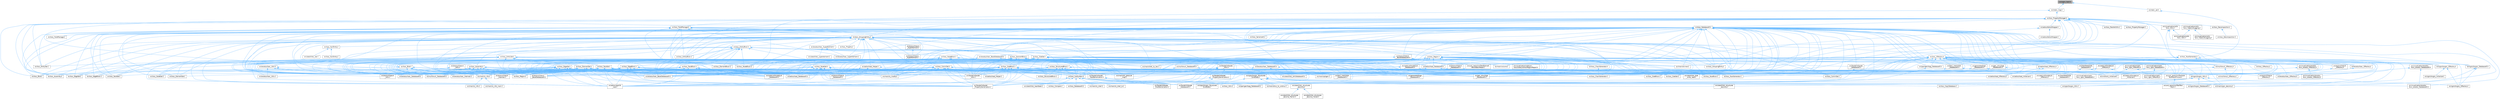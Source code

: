 digraph "src/robin_hash.h"
{
 // INTERACTIVE_SVG=YES
 // LATEX_PDF_SIZE
  bgcolor="transparent";
  edge [fontname=Helvetica,fontsize=10,labelfontname=Helvetica,labelfontsize=10];
  node [fontname=Helvetica,fontsize=10,shape=box,height=0.2,width=0.4];
  Node1 [id="Node000001",label="src/robin_hash.h",height=0.2,width=0.4,color="gray40", fillcolor="grey60", style="filled", fontcolor="black",tooltip=" "];
  Node1 -> Node2 [id="edge1_Node000001_Node000002",dir="back",color="steelblue1",style="solid",tooltip=" "];
  Node2 [id="Node000002",label="src/robin_map.h",height=0.2,width=0.4,color="grey40", fillcolor="white", style="filled",URL="$robin__map_8h.html",tooltip=" "];
  Node2 -> Node3 [id="edge2_Node000002_Node000003",dir="back",color="steelblue1",style="solid",tooltip=" "];
  Node3 [id="Node000003",label="src/Ioss_FieldManager.h",height=0.2,width=0.4,color="grey40", fillcolor="white", style="filled",URL="$Ioss__FieldManager_8h.html",tooltip=" "];
  Node3 -> Node4 [id="edge3_Node000003_Node000004",dir="back",color="steelblue1",style="solid",tooltip=" "];
  Node4 [id="Node000004",label="src/Ioss_CommSet.C",height=0.2,width=0.4,color="grey40", fillcolor="white", style="filled",URL="$Ioss__CommSet_8C.html",tooltip=" "];
  Node3 -> Node5 [id="edge4_Node000003_Node000005",dir="back",color="steelblue1",style="solid",tooltip=" "];
  Node5 [id="Node000005",label="src/Ioss_EdgeSet.C",height=0.2,width=0.4,color="grey40", fillcolor="white", style="filled",URL="$Ioss__EdgeSet_8C.html",tooltip=" "];
  Node3 -> Node6 [id="edge5_Node000003_Node000006",dir="back",color="steelblue1",style="solid",tooltip=" "];
  Node6 [id="Node000006",label="src/Ioss_ElementBlock.C",height=0.2,width=0.4,color="grey40", fillcolor="white", style="filled",URL="$Ioss__ElementBlock_8C.html",tooltip=" "];
  Node3 -> Node7 [id="edge6_Node000003_Node000007",dir="back",color="steelblue1",style="solid",tooltip=" "];
  Node7 [id="Node000007",label="src/Ioss_EntityBlock.C",height=0.2,width=0.4,color="grey40", fillcolor="white", style="filled",URL="$Ioss__EntityBlock_8C.html",tooltip=" "];
  Node3 -> Node8 [id="edge7_Node000003_Node000008",dir="back",color="steelblue1",style="solid",tooltip=" "];
  Node8 [id="Node000008",label="src/Ioss_EntitySet.C",height=0.2,width=0.4,color="grey40", fillcolor="white", style="filled",URL="$Ioss__EntitySet_8C.html",tooltip=" "];
  Node3 -> Node9 [id="edge8_Node000003_Node000009",dir="back",color="steelblue1",style="solid",tooltip=" "];
  Node9 [id="Node000009",label="src/Ioss_FaceSet.C",height=0.2,width=0.4,color="grey40", fillcolor="white", style="filled",URL="$Ioss__FaceSet_8C.html",tooltip=" "];
  Node3 -> Node10 [id="edge9_Node000003_Node000010",dir="back",color="steelblue1",style="solid",tooltip=" "];
  Node10 [id="Node000010",label="src/Ioss_FieldManager.C",height=0.2,width=0.4,color="grey40", fillcolor="white", style="filled",URL="$Ioss__FieldManager_8C.html",tooltip=" "];
  Node3 -> Node11 [id="edge10_Node000003_Node000011",dir="back",color="steelblue1",style="solid",tooltip=" "];
  Node11 [id="Node000011",label="src/Ioss_GroupingEntity.C",height=0.2,width=0.4,color="grey40", fillcolor="white", style="filled",URL="$Ioss__GroupingEntity_8C.html",tooltip=" "];
  Node3 -> Node12 [id="edge11_Node000003_Node000012",dir="back",color="steelblue1",style="solid",tooltip=" "];
  Node12 [id="Node000012",label="src/Ioss_GroupingEntity.h",height=0.2,width=0.4,color="grey40", fillcolor="white", style="filled",URL="$Ioss__GroupingEntity_8h.html",tooltip=" "];
  Node12 -> Node13 [id="edge12_Node000012_Node000013",dir="back",color="steelblue1",style="solid",tooltip=" "];
  Node13 [id="Node000013",label="src/Ioss_Assembly.C",height=0.2,width=0.4,color="grey40", fillcolor="white", style="filled",URL="$Ioss__Assembly_8C.html",tooltip=" "];
  Node12 -> Node14 [id="edge13_Node000012_Node000014",dir="back",color="steelblue1",style="solid",tooltip=" "];
  Node14 [id="Node000014",label="src/Ioss_Assembly.h",height=0.2,width=0.4,color="grey40", fillcolor="white", style="filled",URL="$Ioss__Assembly_8h.html",tooltip=" "];
  Node14 -> Node13 [id="edge14_Node000014_Node000013",dir="back",color="steelblue1",style="solid",tooltip=" "];
  Node14 -> Node15 [id="edge15_Node000014_Node000015",dir="back",color="steelblue1",style="solid",tooltip=" "];
  Node15 [id="Node000015",label="src/Ioss_Region.C",height=0.2,width=0.4,color="grey40", fillcolor="white", style="filled",URL="$Ioss__Region_8C.html",tooltip=" "];
  Node14 -> Node16 [id="edge16_Node000014_Node000016",dir="back",color="steelblue1",style="solid",tooltip=" "];
  Node16 [id="Node000016",label="src/Ioss_SubSystem.h",height=0.2,width=0.4,color="grey40", fillcolor="white", style="filled",URL="$Ioss__SubSystem_8h.html",tooltip=" "];
  Node16 -> Node17 [id="edge17_Node000016_Node000017",dir="back",color="steelblue1",style="solid",tooltip=" "];
  Node17 [id="Node000017",label="src/Ioss_Compare.C",height=0.2,width=0.4,color="grey40", fillcolor="white", style="filled",URL="$Ioss__Compare_8C.html",tooltip=" "];
  Node16 -> Node18 [id="edge18_Node000016_Node000018",dir="back",color="steelblue1",style="solid",tooltip=" "];
  Node18 [id="Node000018",label="src/Ioss_CopyDatabase.C",height=0.2,width=0.4,color="grey40", fillcolor="white", style="filled",URL="$Ioss__CopyDatabase_8C.html",tooltip=" "];
  Node16 -> Node19 [id="edge19_Node000016_Node000019",dir="back",color="steelblue1",style="solid",tooltip=" "];
  Node19 [id="Node000019",label="src/Ioss_DatabaseIO.C",height=0.2,width=0.4,color="grey40", fillcolor="white", style="filled",URL="$Ioss__DatabaseIO_8C.html",tooltip=" "];
  Node16 -> Node20 [id="edge20_Node000016_Node000020",dir="back",color="steelblue1",style="solid",tooltip=" "];
  Node20 [id="Node000020",label="src/Ioss_Utils.C",height=0.2,width=0.4,color="grey40", fillcolor="white", style="filled",URL="$Ioss__Utils_8C.html",tooltip=" "];
  Node16 -> Node21 [id="edge21_Node000016_Node000021",dir="back",color="steelblue1",style="solid",tooltip=" "];
  Node21 [id="Node000021",label="src/adios/utest/Ut\l_ioad.C",height=0.2,width=0.4,color="grey40", fillcolor="white", style="filled",URL="$Ut__ioad_8C.html",tooltip=" "];
  Node16 -> Node22 [id="edge22_Node000016_Node000022",dir="back",color="steelblue1",style="solid",tooltip=" "];
  Node22 [id="Node000022",label="src/cgns/Iocgns_DatabaseIO.C",height=0.2,width=0.4,color="grey40", fillcolor="white", style="filled",URL="$Iocgns__DatabaseIO_8C.html",tooltip=" "];
  Node16 -> Node23 [id="edge23_Node000016_Node000023",dir="back",color="steelblue1",style="solid",tooltip=" "];
  Node23 [id="Node000023",label="src/faodel/Iofaodel\l_DatabaseIO.C",height=0.2,width=0.4,color="grey40", fillcolor="white", style="filled",URL="$Iofaodel__DatabaseIO_8C.html",tooltip=" "];
  Node16 -> Node24 [id="edge24_Node000016_Node000024",dir="back",color="steelblue1",style="solid",tooltip=" "];
  Node24 [id="Node000024",label="src/main/io_shell.C",height=0.2,width=0.4,color="grey40", fillcolor="white", style="filled",URL="$io__shell_8C.html",tooltip=" "];
  Node16 -> Node25 [id="edge25_Node000016_Node000025",dir="back",color="steelblue1",style="solid",tooltip=" "];
  Node25 [id="Node000025",label="src/main/io_shell_ts.C",height=0.2,width=0.4,color="grey40", fillcolor="white", style="filled",URL="$io__shell__ts_8C.html",tooltip=" "];
  Node16 -> Node26 [id="edge26_Node000016_Node000026",dir="back",color="steelblue1",style="solid",tooltip=" "];
  Node26 [id="Node000026",label="src/main/struc_to_unstruc.C",height=0.2,width=0.4,color="grey40", fillcolor="white", style="filled",URL="$struc__to__unstruc_8C.html",tooltip=" "];
  Node16 -> Node27 [id="edge27_Node000016_Node000027",dir="back",color="steelblue1",style="solid",tooltip=" "];
  Node27 [id="Node000027",label="src/pamgen/Iopg_DatabaseIO.C",height=0.2,width=0.4,color="grey40", fillcolor="white", style="filled",URL="$Iopg__DatabaseIO_8C.html",tooltip=" "];
  Node16 -> Node28 [id="edge28_Node000016_Node000028",dir="back",color="steelblue1",style="solid",tooltip=" "];
  Node28 [id="Node000028",label="src/utest/Utst_heartbeat.C",height=0.2,width=0.4,color="grey40", fillcolor="white", style="filled",URL="$Utst__heartbeat_8C.html",tooltip=" "];
  Node16 -> Node29 [id="edge29_Node000016_Node000029",dir="back",color="steelblue1",style="solid",tooltip=" "];
  Node29 [id="Node000029",label="src/visualization/exodus\l/Iovs_exodus_DatabaseIO.C",height=0.2,width=0.4,color="grey40", fillcolor="white", style="filled",URL="$Iovs__exodus__DatabaseIO_8C.html",tooltip=" "];
  Node14 -> Node30 [id="edge30_Node000014_Node000030",dir="back",color="steelblue1",style="solid",tooltip=" "];
  Node30 [id="Node000030",label="src/catalyst/Iocatalyst\l_DatabaseIO.C",height=0.2,width=0.4,color="grey40", fillcolor="white", style="filled",URL="$Iocatalyst__DatabaseIO_8C.html",tooltip=" "];
  Node14 -> Node31 [id="edge31_Node000014_Node000031",dir="back",color="steelblue1",style="solid",tooltip=" "];
  Node31 [id="Node000031",label="src/cgns/Iocgns_Utils.C",height=0.2,width=0.4,color="grey40", fillcolor="white", style="filled",URL="$Iocgns__Utils_8C.html",tooltip=" "];
  Node14 -> Node32 [id="edge32_Node000014_Node000032",dir="back",color="steelblue1",style="solid",tooltip=" "];
  Node32 [id="Node000032",label="src/exodus/Ioex_BaseDatabaseIO.C",height=0.2,width=0.4,color="grey40", fillcolor="white", style="filled",URL="$Ioex__BaseDatabaseIO_8C.html",tooltip=" "];
  Node14 -> Node33 [id="edge33_Node000014_Node000033",dir="back",color="steelblue1",style="solid",tooltip=" "];
  Node33 [id="Node000033",label="src/exodus/Ioex_DatabaseIO.C",height=0.2,width=0.4,color="grey40", fillcolor="white", style="filled",URL="$Ioex__DatabaseIO_8C.html",tooltip=" "];
  Node14 -> Node34 [id="edge34_Node000014_Node000034",dir="back",color="steelblue1",style="solid",tooltip=" "];
  Node34 [id="Node000034",label="src/exodus/Ioex_Internals.C",height=0.2,width=0.4,color="grey40", fillcolor="white", style="filled",URL="$Ioex__Internals_8C.html",tooltip=" "];
  Node14 -> Node35 [id="edge35_Node000014_Node000035",dir="back",color="steelblue1",style="solid",tooltip=" "];
  Node35 [id="Node000035",label="src/exodus/Ioex_Utils.C",height=0.2,width=0.4,color="grey40", fillcolor="white", style="filled",URL="$Ioex__Utils_8C.html",tooltip=" "];
  Node14 -> Node36 [id="edge36_Node000014_Node000036",dir="back",color="steelblue1",style="solid",tooltip=" "];
  Node36 [id="Node000036",label="src/exonull/Ioexnl\l_BaseDatabaseIO.C",height=0.2,width=0.4,color="grey40", fillcolor="white", style="filled",URL="$Ioexnl__BaseDatabaseIO_8C.html",tooltip=" "];
  Node14 -> Node37 [id="edge37_Node000014_Node000037",dir="back",color="steelblue1",style="solid",tooltip=" "];
  Node37 [id="Node000037",label="src/exonull/Ioexnl\l_DatabaseIO.C",height=0.2,width=0.4,color="grey40", fillcolor="white", style="filled",URL="$Ioexnl__DatabaseIO_8C.html",tooltip=" "];
  Node14 -> Node38 [id="edge38_Node000014_Node000038",dir="back",color="steelblue1",style="solid",tooltip=" "];
  Node38 [id="Node000038",label="src/exonull/Ioexnl\l_Internals.C",height=0.2,width=0.4,color="grey40", fillcolor="white", style="filled",URL="$Ioexnl__Internals_8C.html",tooltip=" "];
  Node14 -> Node39 [id="edge39_Node000014_Node000039",dir="back",color="steelblue1",style="solid",tooltip=" "];
  Node39 [id="Node000039",label="src/exonull/Ioexnl\l_Utils.C",height=0.2,width=0.4,color="grey40", fillcolor="white", style="filled",URL="$Ioexnl__Utils_8C.html",tooltip=" "];
  Node14 -> Node40 [id="edge40_Node000014_Node000040",dir="back",color="steelblue1",style="solid",tooltip=" "];
  Node40 [id="Node000040",label="src/main/io_info.h",height=0.2,width=0.4,color="grey40", fillcolor="white", style="filled",URL="$io__info_8h.html",tooltip=" "];
  Node40 -> Node41 [id="edge41_Node000040_Node000041",dir="back",color="steelblue1",style="solid",tooltip=" "];
  Node41 [id="Node000041",label="src/main/io_info.C",height=0.2,width=0.4,color="grey40", fillcolor="white", style="filled",URL="$io__info_8C.html",tooltip=" "];
  Node40 -> Node42 [id="edge42_Node000040_Node000042",dir="back",color="steelblue1",style="solid",tooltip=" "];
  Node42 [id="Node000042",label="src/main/io_info_main.C",height=0.2,width=0.4,color="grey40", fillcolor="white", style="filled",URL="$io__info__main_8C.html",tooltip=" "];
  Node14 -> Node43 [id="edge43_Node000014_Node000043",dir="back",color="steelblue1",style="solid",tooltip=" "];
  Node43 [id="Node000043",label="src/main/io_modify.C",height=0.2,width=0.4,color="grey40", fillcolor="white", style="filled",URL="$io__modify_8C.html",tooltip=" "];
  Node14 -> Node44 [id="edge44_Node000014_Node000044",dir="back",color="steelblue1",style="solid",tooltip=" "];
  Node44 [id="Node000044",label="src/null/Ionull_DatabaseIO.C",height=0.2,width=0.4,color="grey40", fillcolor="white", style="filled",URL="$Ionull__DatabaseIO_8C.html",tooltip=" "];
  Node14 -> Node45 [id="edge45_Node000014_Node000045",dir="back",color="steelblue1",style="solid",tooltip=" "];
  Node45 [id="Node000045",label="src/text_mesh/Iotm\l_DatabaseIO.C",height=0.2,width=0.4,color="grey40", fillcolor="white", style="filled",URL="$Iotm__DatabaseIO_8C.html",tooltip=" "];
  Node14 -> Node46 [id="edge46_Node000014_Node000046",dir="back",color="steelblue1",style="solid",tooltip=" "];
  Node46 [id="Node000046",label="src/unit_tests/UnitTestIotm\lTextMeshFixture.h",height=0.2,width=0.4,color="grey40", fillcolor="white", style="filled",URL="$UnitTestIotmTextMeshFixture_8h.html",tooltip=" "];
  Node46 -> Node47 [id="edge47_Node000046_Node000047",dir="back",color="steelblue1",style="solid",tooltip=" "];
  Node47 [id="Node000047",label="src/unit_tests/UnitTestText\lMesh.C",height=0.2,width=0.4,color="grey40", fillcolor="white", style="filled",URL="$UnitTestTextMesh_8C.html",tooltip=" "];
  Node12 -> Node48 [id="edge48_Node000012_Node000048",dir="back",color="steelblue1",style="solid",tooltip=" "];
  Node48 [id="Node000048",label="src/Ioss_Blob.C",height=0.2,width=0.4,color="grey40", fillcolor="white", style="filled",URL="$Ioss__Blob_8C.html",tooltip=" "];
  Node12 -> Node49 [id="edge49_Node000012_Node000049",dir="back",color="steelblue1",style="solid",tooltip=" "];
  Node49 [id="Node000049",label="src/Ioss_Blob.h",height=0.2,width=0.4,color="grey40", fillcolor="white", style="filled",URL="$Ioss__Blob_8h.html",tooltip=" "];
  Node49 -> Node48 [id="edge50_Node000049_Node000048",dir="back",color="steelblue1",style="solid",tooltip=" "];
  Node49 -> Node15 [id="edge51_Node000049_Node000015",dir="back",color="steelblue1",style="solid",tooltip=" "];
  Node49 -> Node16 [id="edge52_Node000049_Node000016",dir="back",color="steelblue1",style="solid",tooltip=" "];
  Node49 -> Node32 [id="edge53_Node000049_Node000032",dir="back",color="steelblue1",style="solid",tooltip=" "];
  Node49 -> Node33 [id="edge54_Node000049_Node000033",dir="back",color="steelblue1",style="solid",tooltip=" "];
  Node49 -> Node34 [id="edge55_Node000049_Node000034",dir="back",color="steelblue1",style="solid",tooltip=" "];
  Node49 -> Node36 [id="edge56_Node000049_Node000036",dir="back",color="steelblue1",style="solid",tooltip=" "];
  Node49 -> Node37 [id="edge57_Node000049_Node000037",dir="back",color="steelblue1",style="solid",tooltip=" "];
  Node49 -> Node38 [id="edge58_Node000049_Node000038",dir="back",color="steelblue1",style="solid",tooltip=" "];
  Node49 -> Node40 [id="edge59_Node000049_Node000040",dir="back",color="steelblue1",style="solid",tooltip=" "];
  Node49 -> Node43 [id="edge60_Node000049_Node000043",dir="back",color="steelblue1",style="solid",tooltip=" "];
  Node49 -> Node44 [id="edge61_Node000049_Node000044",dir="back",color="steelblue1",style="solid",tooltip=" "];
  Node49 -> Node50 [id="edge62_Node000049_Node000050",dir="back",color="steelblue1",style="solid",tooltip=" "];
  Node50 [id="Node000050",label="src/utest/Utst_blob\l_write_read.C",height=0.2,width=0.4,color="grey40", fillcolor="white", style="filled",URL="$Utst__blob__write__read_8C.html",tooltip=" "];
  Node12 -> Node4 [id="edge63_Node000012_Node000004",dir="back",color="steelblue1",style="solid",tooltip=" "];
  Node12 -> Node51 [id="edge64_Node000012_Node000051",dir="back",color="steelblue1",style="solid",tooltip=" "];
  Node51 [id="Node000051",label="src/Ioss_CommSet.h",height=0.2,width=0.4,color="grey40", fillcolor="white", style="filled",URL="$Ioss__CommSet_8h.html",tooltip=" "];
  Node51 -> Node4 [id="edge65_Node000051_Node000004",dir="back",color="steelblue1",style="solid",tooltip=" "];
  Node51 -> Node52 [id="edge66_Node000051_Node000052",dir="back",color="steelblue1",style="solid",tooltip=" "];
  Node52 [id="Node000052",label="src/Ioss_FaceGenerator.C",height=0.2,width=0.4,color="grey40", fillcolor="white", style="filled",URL="$Ioss__FaceGenerator_8C.html",tooltip=" "];
  Node51 -> Node15 [id="edge67_Node000051_Node000015",dir="back",color="steelblue1",style="solid",tooltip=" "];
  Node51 -> Node16 [id="edge68_Node000051_Node000016",dir="back",color="steelblue1",style="solid",tooltip=" "];
  Node51 -> Node53 [id="edge69_Node000051_Node000053",dir="back",color="steelblue1",style="solid",tooltip=" "];
  Node53 [id="Node000053",label="src/adios/Ioad_DatabaseIO.C",height=0.2,width=0.4,color="grey40", fillcolor="white", style="filled",URL="$Ioad__DatabaseIO_8C.html",tooltip=" "];
  Node51 -> Node21 [id="edge70_Node000051_Node000021",dir="back",color="steelblue1",style="solid",tooltip=" "];
  Node51 -> Node30 [id="edge71_Node000051_Node000030",dir="back",color="steelblue1",style="solid",tooltip=" "];
  Node51 -> Node32 [id="edge72_Node000051_Node000032",dir="back",color="steelblue1",style="solid",tooltip=" "];
  Node51 -> Node33 [id="edge73_Node000051_Node000033",dir="back",color="steelblue1",style="solid",tooltip=" "];
  Node51 -> Node36 [id="edge74_Node000051_Node000036",dir="back",color="steelblue1",style="solid",tooltip=" "];
  Node51 -> Node37 [id="edge75_Node000051_Node000037",dir="back",color="steelblue1",style="solid",tooltip=" "];
  Node51 -> Node23 [id="edge76_Node000051_Node000023",dir="back",color="steelblue1",style="solid",tooltip=" "];
  Node51 -> Node54 [id="edge77_Node000051_Node000054",dir="back",color="steelblue1",style="solid",tooltip=" "];
  Node54 [id="Node000054",label="src/faodel/Iofaodel\l_FieldSerialization.h",height=0.2,width=0.4,color="grey40", fillcolor="white", style="filled",URL="$Iofaodel__FieldSerialization_8h.html",tooltip=" "];
  Node54 -> Node23 [id="edge78_Node000054_Node000023",dir="back",color="steelblue1",style="solid",tooltip=" "];
  Node54 -> Node55 [id="edge79_Node000054_Node000055",dir="back",color="steelblue1",style="solid",tooltip=" "];
  Node55 [id="Node000055",label="src/faodel/Iofaodel\l_FieldSerialization.C",height=0.2,width=0.4,color="grey40", fillcolor="white", style="filled",URL="$Iofaodel__FieldSerialization_8C.html",tooltip=" "];
  Node51 -> Node56 [id="edge80_Node000051_Node000056",dir="back",color="steelblue1",style="solid",tooltip=" "];
  Node56 [id="Node000056",label="src/faodel/Iofaodel\l_PropertySerialization.C",height=0.2,width=0.4,color="grey40", fillcolor="white", style="filled",URL="$Iofaodel__PropertySerialization_8C.html",tooltip=" "];
  Node51 -> Node57 [id="edge81_Node000051_Node000057",dir="back",color="steelblue1",style="solid",tooltip=" "];
  Node57 [id="Node000057",label="src/faodel/Iofaodel\l_Utils.C",height=0.2,width=0.4,color="grey40", fillcolor="white", style="filled",URL="$Iofaodel__Utils_8C.html",tooltip=" "];
  Node51 -> Node58 [id="edge82_Node000051_Node000058",dir="back",color="steelblue1",style="solid",tooltip=" "];
  Node58 [id="Node000058",label="src/gen_struc/Iogs\l_DatabaseIO.C",height=0.2,width=0.4,color="grey40", fillcolor="white", style="filled",URL="$Iogs__DatabaseIO_8C.html",tooltip=" "];
  Node51 -> Node59 [id="edge83_Node000051_Node000059",dir="back",color="steelblue1",style="solid",tooltip=" "];
  Node59 [id="Node000059",label="src/generated/Iogn\l_DatabaseIO.C",height=0.2,width=0.4,color="grey40", fillcolor="white", style="filled",URL="$Iogn__DatabaseIO_8C.html",tooltip=" "];
  Node51 -> Node60 [id="edge84_Node000051_Node000060",dir="back",color="steelblue1",style="solid",tooltip=" "];
  Node60 [id="Node000060",label="src/main/cth_pressure\l_map.C",height=0.2,width=0.4,color="grey40", fillcolor="white", style="filled",URL="$cth__pressure__map_8C.html",tooltip=" "];
  Node51 -> Node40 [id="edge85_Node000051_Node000040",dir="back",color="steelblue1",style="solid",tooltip=" "];
  Node51 -> Node43 [id="edge86_Node000051_Node000043",dir="back",color="steelblue1",style="solid",tooltip=" "];
  Node51 -> Node44 [id="edge87_Node000051_Node000044",dir="back",color="steelblue1",style="solid",tooltip=" "];
  Node51 -> Node45 [id="edge88_Node000051_Node000045",dir="back",color="steelblue1",style="solid",tooltip=" "];
  Node51 -> Node46 [id="edge89_Node000051_Node000046",dir="back",color="steelblue1",style="solid",tooltip=" "];
  Node12 -> Node5 [id="edge90_Node000012_Node000005",dir="back",color="steelblue1",style="solid",tooltip=" "];
  Node12 -> Node61 [id="edge91_Node000012_Node000061",dir="back",color="steelblue1",style="solid",tooltip=" "];
  Node61 [id="Node000061",label="src/Ioss_ElementSet.C",height=0.2,width=0.4,color="grey40", fillcolor="white", style="filled",URL="$Ioss__ElementSet_8C.html",tooltip=" "];
  Node12 -> Node7 [id="edge92_Node000012_Node000007",dir="back",color="steelblue1",style="solid",tooltip=" "];
  Node12 -> Node62 [id="edge93_Node000012_Node000062",dir="back",color="steelblue1",style="solid",tooltip=" "];
  Node62 [id="Node000062",label="src/Ioss_EntityBlock.h",height=0.2,width=0.4,color="grey40", fillcolor="white", style="filled",URL="$Ioss__EntityBlock_8h.html",tooltip=" "];
  Node62 -> Node63 [id="edge94_Node000062_Node000063",dir="back",color="steelblue1",style="solid",tooltip=" "];
  Node63 [id="Node000063",label="src/Ioss_EdgeBlock.C",height=0.2,width=0.4,color="grey40", fillcolor="white", style="filled",URL="$Ioss__EdgeBlock_8C.html",tooltip=" "];
  Node62 -> Node64 [id="edge95_Node000062_Node000064",dir="back",color="steelblue1",style="solid",tooltip=" "];
  Node64 [id="Node000064",label="src/Ioss_EdgeBlock.h",height=0.2,width=0.4,color="grey40", fillcolor="white", style="filled",URL="$Ioss__EdgeBlock_8h.html",tooltip=" "];
  Node64 -> Node63 [id="edge96_Node000064_Node000063",dir="back",color="steelblue1",style="solid",tooltip=" "];
  Node64 -> Node15 [id="edge97_Node000064_Node000015",dir="back",color="steelblue1",style="solid",tooltip=" "];
  Node64 -> Node16 [id="edge98_Node000064_Node000016",dir="back",color="steelblue1",style="solid",tooltip=" "];
  Node64 -> Node53 [id="edge99_Node000064_Node000053",dir="back",color="steelblue1",style="solid",tooltip=" "];
  Node64 -> Node21 [id="edge100_Node000064_Node000021",dir="back",color="steelblue1",style="solid",tooltip=" "];
  Node64 -> Node30 [id="edge101_Node000064_Node000030",dir="back",color="steelblue1",style="solid",tooltip=" "];
  Node64 -> Node32 [id="edge102_Node000064_Node000032",dir="back",color="steelblue1",style="solid",tooltip=" "];
  Node64 -> Node33 [id="edge103_Node000064_Node000033",dir="back",color="steelblue1",style="solid",tooltip=" "];
  Node64 -> Node34 [id="edge104_Node000064_Node000034",dir="back",color="steelblue1",style="solid",tooltip=" "];
  Node64 -> Node36 [id="edge105_Node000064_Node000036",dir="back",color="steelblue1",style="solid",tooltip=" "];
  Node64 -> Node37 [id="edge106_Node000064_Node000037",dir="back",color="steelblue1",style="solid",tooltip=" "];
  Node64 -> Node38 [id="edge107_Node000064_Node000038",dir="back",color="steelblue1",style="solid",tooltip=" "];
  Node64 -> Node54 [id="edge108_Node000064_Node000054",dir="back",color="steelblue1",style="solid",tooltip=" "];
  Node64 -> Node56 [id="edge109_Node000064_Node000056",dir="back",color="steelblue1",style="solid",tooltip=" "];
  Node64 -> Node57 [id="edge110_Node000064_Node000057",dir="back",color="steelblue1",style="solid",tooltip=" "];
  Node64 -> Node40 [id="edge111_Node000064_Node000040",dir="back",color="steelblue1",style="solid",tooltip=" "];
  Node64 -> Node43 [id="edge112_Node000064_Node000043",dir="back",color="steelblue1",style="solid",tooltip=" "];
  Node64 -> Node44 [id="edge113_Node000064_Node000044",dir="back",color="steelblue1",style="solid",tooltip=" "];
  Node62 -> Node6 [id="edge114_Node000062_Node000006",dir="back",color="steelblue1",style="solid",tooltip=" "];
  Node62 -> Node65 [id="edge115_Node000062_Node000065",dir="back",color="steelblue1",style="solid",tooltip=" "];
  Node65 [id="Node000065",label="src/Ioss_ElementBlock.h",height=0.2,width=0.4,color="grey40", fillcolor="white", style="filled",URL="$Ioss__ElementBlock_8h.html",tooltip=" "];
  Node65 -> Node66 [id="edge116_Node000065_Node000066",dir="back",color="steelblue1",style="solid",tooltip=" "];
  Node66 [id="Node000066",label="src/Ioss_ChainGenerator.C",height=0.2,width=0.4,color="grey40", fillcolor="white", style="filled",URL="$Ioss__ChainGenerator_8C.html",tooltip=" "];
  Node65 -> Node6 [id="edge117_Node000065_Node000006",dir="back",color="steelblue1",style="solid",tooltip=" "];
  Node65 -> Node52 [id="edge118_Node000065_Node000052",dir="back",color="steelblue1",style="solid",tooltip=" "];
  Node65 -> Node15 [id="edge119_Node000065_Node000015",dir="back",color="steelblue1",style="solid",tooltip=" "];
  Node65 -> Node67 [id="edge120_Node000065_Node000067",dir="back",color="steelblue1",style="solid",tooltip=" "];
  Node67 [id="Node000067",label="src/Ioss_SideBlock.C",height=0.2,width=0.4,color="grey40", fillcolor="white", style="filled",URL="$Ioss__SideBlock_8C.html",tooltip=" "];
  Node65 -> Node68 [id="edge121_Node000065_Node000068",dir="back",color="steelblue1",style="solid",tooltip=" "];
  Node68 [id="Node000068",label="src/Ioss_SideBlock.h",height=0.2,width=0.4,color="grey40", fillcolor="white", style="filled",URL="$Ioss__SideBlock_8h.html",tooltip=" "];
  Node68 -> Node66 [id="edge122_Node000068_Node000066",dir="back",color="steelblue1",style="solid",tooltip=" "];
  Node68 -> Node15 [id="edge123_Node000068_Node000015",dir="back",color="steelblue1",style="solid",tooltip=" "];
  Node68 -> Node67 [id="edge124_Node000068_Node000067",dir="back",color="steelblue1",style="solid",tooltip=" "];
  Node68 -> Node69 [id="edge125_Node000068_Node000069",dir="back",color="steelblue1",style="solid",tooltip=" "];
  Node69 [id="Node000069",label="src/Ioss_SideSet.C",height=0.2,width=0.4,color="grey40", fillcolor="white", style="filled",URL="$Ioss__SideSet_8C.html",tooltip=" "];
  Node68 -> Node16 [id="edge126_Node000068_Node000016",dir="back",color="steelblue1",style="solid",tooltip=" "];
  Node68 -> Node53 [id="edge127_Node000068_Node000053",dir="back",color="steelblue1",style="solid",tooltip=" "];
  Node68 -> Node70 [id="edge128_Node000068_Node000070",dir="back",color="steelblue1",style="solid",tooltip=" "];
  Node70 [id="Node000070",label="src/adios/Ioad_Helper.C",height=0.2,width=0.4,color="grey40", fillcolor="white", style="filled",URL="$Ioad__Helper_8C.html",tooltip=" "];
  Node68 -> Node21 [id="edge129_Node000068_Node000021",dir="back",color="steelblue1",style="solid",tooltip=" "];
  Node68 -> Node30 [id="edge130_Node000068_Node000030",dir="back",color="steelblue1",style="solid",tooltip=" "];
  Node68 -> Node71 [id="edge131_Node000068_Node000071",dir="back",color="steelblue1",style="solid",tooltip=" "];
  Node71 [id="Node000071",label="src/cgns/Iocgns_Utils.h",height=0.2,width=0.4,color="grey40", fillcolor="white", style="filled",URL="$Iocgns__Utils_8h.html",tooltip=" "];
  Node71 -> Node22 [id="edge132_Node000071_Node000022",dir="back",color="steelblue1",style="solid",tooltip=" "];
  Node71 -> Node72 [id="edge133_Node000071_Node000072",dir="back",color="steelblue1",style="solid",tooltip=" "];
  Node72 [id="Node000072",label="src/cgns/Iocgns_IOFactory.C",height=0.2,width=0.4,color="grey40", fillcolor="white", style="filled",URL="$Iocgns__IOFactory_8C.html",tooltip=" "];
  Node71 -> Node31 [id="edge134_Node000071_Node000031",dir="back",color="steelblue1",style="solid",tooltip=" "];
  Node71 -> Node73 [id="edge135_Node000071_Node000073",dir="back",color="steelblue1",style="solid",tooltip=" "];
  Node73 [id="Node000073",label="src/main/cgns_decomp.C",height=0.2,width=0.4,color="grey40", fillcolor="white", style="filled",URL="$cgns__decomp_8C.html",tooltip=" "];
  Node71 -> Node26 [id="edge136_Node000071_Node000026",dir="back",color="steelblue1",style="solid",tooltip=" "];
  Node71 -> Node74 [id="edge137_Node000071_Node000074",dir="back",color="steelblue1",style="solid",tooltip=" "];
  Node74 [id="Node000074",label="src/utest/Utst_structured\l_decomp.C",height=0.2,width=0.4,color="grey40", fillcolor="white", style="filled",URL="$Utst__structured__decomp_8C.html",tooltip=" "];
  Node68 -> Node32 [id="edge138_Node000068_Node000032",dir="back",color="steelblue1",style="solid",tooltip=" "];
  Node68 -> Node33 [id="edge139_Node000068_Node000033",dir="back",color="steelblue1",style="solid",tooltip=" "];
  Node68 -> Node34 [id="edge140_Node000068_Node000034",dir="back",color="steelblue1",style="solid",tooltip=" "];
  Node68 -> Node36 [id="edge141_Node000068_Node000036",dir="back",color="steelblue1",style="solid",tooltip=" "];
  Node68 -> Node37 [id="edge142_Node000068_Node000037",dir="back",color="steelblue1",style="solid",tooltip=" "];
  Node68 -> Node38 [id="edge143_Node000068_Node000038",dir="back",color="steelblue1",style="solid",tooltip=" "];
  Node68 -> Node23 [id="edge144_Node000068_Node000023",dir="back",color="steelblue1",style="solid",tooltip=" "];
  Node68 -> Node54 [id="edge145_Node000068_Node000054",dir="back",color="steelblue1",style="solid",tooltip=" "];
  Node68 -> Node56 [id="edge146_Node000068_Node000056",dir="back",color="steelblue1",style="solid",tooltip=" "];
  Node68 -> Node57 [id="edge147_Node000068_Node000057",dir="back",color="steelblue1",style="solid",tooltip=" "];
  Node68 -> Node58 [id="edge148_Node000068_Node000058",dir="back",color="steelblue1",style="solid",tooltip=" "];
  Node68 -> Node59 [id="edge149_Node000068_Node000059",dir="back",color="steelblue1",style="solid",tooltip=" "];
  Node68 -> Node60 [id="edge150_Node000068_Node000060",dir="back",color="steelblue1",style="solid",tooltip=" "];
  Node68 -> Node40 [id="edge151_Node000068_Node000040",dir="back",color="steelblue1",style="solid",tooltip=" "];
  Node68 -> Node43 [id="edge152_Node000068_Node000043",dir="back",color="steelblue1",style="solid",tooltip=" "];
  Node68 -> Node44 [id="edge153_Node000068_Node000044",dir="back",color="steelblue1",style="solid",tooltip=" "];
  Node68 -> Node45 [id="edge154_Node000068_Node000045",dir="back",color="steelblue1",style="solid",tooltip=" "];
  Node68 -> Node46 [id="edge155_Node000068_Node000046",dir="back",color="steelblue1",style="solid",tooltip=" "];
  Node68 -> Node75 [id="edge156_Node000068_Node000075",dir="back",color="steelblue1",style="solid",tooltip=" "];
  Node75 [id="Node000075",label="src/utest/Utst_IofxDatabaseIO.C",height=0.2,width=0.4,color="grey40", fillcolor="white", style="filled",URL="$Utst__IofxDatabaseIO_8C.html",tooltip=" "];
  Node65 -> Node16 [id="edge157_Node000065_Node000016",dir="back",color="steelblue1",style="solid",tooltip=" "];
  Node65 -> Node53 [id="edge158_Node000065_Node000053",dir="back",color="steelblue1",style="solid",tooltip=" "];
  Node65 -> Node21 [id="edge159_Node000065_Node000021",dir="back",color="steelblue1",style="solid",tooltip=" "];
  Node65 -> Node30 [id="edge160_Node000065_Node000030",dir="back",color="steelblue1",style="solid",tooltip=" "];
  Node65 -> Node32 [id="edge161_Node000065_Node000032",dir="back",color="steelblue1",style="solid",tooltip=" "];
  Node65 -> Node33 [id="edge162_Node000065_Node000033",dir="back",color="steelblue1",style="solid",tooltip=" "];
  Node65 -> Node34 [id="edge163_Node000065_Node000034",dir="back",color="steelblue1",style="solid",tooltip=" "];
  Node65 -> Node76 [id="edge164_Node000065_Node000076",dir="back",color="steelblue1",style="solid",tooltip=" "];
  Node76 [id="Node000076",label="src/exodus/Ioex_Utils.h",height=0.2,width=0.4,color="grey40", fillcolor="white", style="filled",URL="$Ioex__Utils_8h.html",tooltip=" "];
  Node76 -> Node32 [id="edge165_Node000076_Node000032",dir="back",color="steelblue1",style="solid",tooltip=" "];
  Node76 -> Node33 [id="edge166_Node000076_Node000033",dir="back",color="steelblue1",style="solid",tooltip=" "];
  Node76 -> Node34 [id="edge167_Node000076_Node000034",dir="back",color="steelblue1",style="solid",tooltip=" "];
  Node76 -> Node35 [id="edge168_Node000076_Node000035",dir="back",color="steelblue1",style="solid",tooltip=" "];
  Node65 -> Node36 [id="edge169_Node000065_Node000036",dir="back",color="steelblue1",style="solid",tooltip=" "];
  Node65 -> Node37 [id="edge170_Node000065_Node000037",dir="back",color="steelblue1",style="solid",tooltip=" "];
  Node65 -> Node38 [id="edge171_Node000065_Node000038",dir="back",color="steelblue1",style="solid",tooltip=" "];
  Node65 -> Node77 [id="edge172_Node000065_Node000077",dir="back",color="steelblue1",style="solid",tooltip=" "];
  Node77 [id="Node000077",label="src/exonull/Ioexnl\l_Utils.h",height=0.2,width=0.4,color="grey40", fillcolor="white", style="filled",URL="$Ioexnl__Utils_8h.html",tooltip=" "];
  Node77 -> Node36 [id="edge173_Node000077_Node000036",dir="back",color="steelblue1",style="solid",tooltip=" "];
  Node77 -> Node37 [id="edge174_Node000077_Node000037",dir="back",color="steelblue1",style="solid",tooltip=" "];
  Node77 -> Node38 [id="edge175_Node000077_Node000038",dir="back",color="steelblue1",style="solid",tooltip=" "];
  Node77 -> Node39 [id="edge176_Node000077_Node000039",dir="back",color="steelblue1",style="solid",tooltip=" "];
  Node65 -> Node23 [id="edge177_Node000065_Node000023",dir="back",color="steelblue1",style="solid",tooltip=" "];
  Node65 -> Node54 [id="edge178_Node000065_Node000054",dir="back",color="steelblue1",style="solid",tooltip=" "];
  Node65 -> Node56 [id="edge179_Node000065_Node000056",dir="back",color="steelblue1",style="solid",tooltip=" "];
  Node65 -> Node57 [id="edge180_Node000065_Node000057",dir="back",color="steelblue1",style="solid",tooltip=" "];
  Node65 -> Node58 [id="edge181_Node000065_Node000058",dir="back",color="steelblue1",style="solid",tooltip=" "];
  Node65 -> Node59 [id="edge182_Node000065_Node000059",dir="back",color="steelblue1",style="solid",tooltip=" "];
  Node65 -> Node60 [id="edge183_Node000065_Node000060",dir="back",color="steelblue1",style="solid",tooltip=" "];
  Node65 -> Node40 [id="edge184_Node000065_Node000040",dir="back",color="steelblue1",style="solid",tooltip=" "];
  Node65 -> Node43 [id="edge185_Node000065_Node000043",dir="back",color="steelblue1",style="solid",tooltip=" "];
  Node65 -> Node78 [id="edge186_Node000065_Node000078",dir="back",color="steelblue1",style="solid",tooltip=" "];
  Node78 [id="Node000078",label="src/main/shell_to_hex.C",height=0.2,width=0.4,color="grey40", fillcolor="white", style="filled",URL="$shell__to__hex_8C.html",tooltip=" "];
  Node65 -> Node79 [id="edge187_Node000065_Node000079",dir="back",color="steelblue1",style="solid",tooltip=" "];
  Node79 [id="Node000079",label="src/main/skinner.C",height=0.2,width=0.4,color="grey40", fillcolor="white", style="filled",URL="$skinner_8C.html",tooltip=" "];
  Node65 -> Node80 [id="edge188_Node000065_Node000080",dir="back",color="steelblue1",style="solid",tooltip=" "];
  Node80 [id="Node000080",label="src/main/sphgen.C",height=0.2,width=0.4,color="grey40", fillcolor="white", style="filled",URL="$sphgen_8C.html",tooltip=" "];
  Node65 -> Node81 [id="edge189_Node000065_Node000081",dir="back",color="steelblue1",style="solid",tooltip=" "];
  Node81 [id="Node000081",label="src/main/volume.C",height=0.2,width=0.4,color="grey40", fillcolor="white", style="filled",URL="$volume_8C.html",tooltip=" "];
  Node65 -> Node44 [id="edge190_Node000065_Node000044",dir="back",color="steelblue1",style="solid",tooltip=" "];
  Node65 -> Node45 [id="edge191_Node000065_Node000045",dir="back",color="steelblue1",style="solid",tooltip=" "];
  Node65 -> Node82 [id="edge192_Node000065_Node000082",dir="back",color="steelblue1",style="solid",tooltip=" "];
  Node82 [id="Node000082",label="src/unit_tests/UnitTestElement\lBlockBatchRead.C",height=0.2,width=0.4,color="grey40", fillcolor="white", style="filled",URL="$UnitTestElementBlockBatchRead_8C.html",tooltip=" "];
  Node65 -> Node46 [id="edge193_Node000065_Node000046",dir="back",color="steelblue1",style="solid",tooltip=" "];
  Node65 -> Node75 [id="edge194_Node000065_Node000075",dir="back",color="steelblue1",style="solid",tooltip=" "];
  Node62 -> Node7 [id="edge195_Node000062_Node000007",dir="back",color="steelblue1",style="solid",tooltip=" "];
  Node62 -> Node83 [id="edge196_Node000062_Node000083",dir="back",color="steelblue1",style="solid",tooltip=" "];
  Node83 [id="Node000083",label="src/Ioss_FaceBlock.C",height=0.2,width=0.4,color="grey40", fillcolor="white", style="filled",URL="$Ioss__FaceBlock_8C.html",tooltip=" "];
  Node62 -> Node84 [id="edge197_Node000062_Node000084",dir="back",color="steelblue1",style="solid",tooltip=" "];
  Node84 [id="Node000084",label="src/Ioss_FaceBlock.h",height=0.2,width=0.4,color="grey40", fillcolor="white", style="filled",URL="$Ioss__FaceBlock_8h.html",tooltip=" "];
  Node84 -> Node83 [id="edge198_Node000084_Node000083",dir="back",color="steelblue1",style="solid",tooltip=" "];
  Node84 -> Node15 [id="edge199_Node000084_Node000015",dir="back",color="steelblue1",style="solid",tooltip=" "];
  Node84 -> Node16 [id="edge200_Node000084_Node000016",dir="back",color="steelblue1",style="solid",tooltip=" "];
  Node84 -> Node53 [id="edge201_Node000084_Node000053",dir="back",color="steelblue1",style="solid",tooltip=" "];
  Node84 -> Node21 [id="edge202_Node000084_Node000021",dir="back",color="steelblue1",style="solid",tooltip=" "];
  Node84 -> Node30 [id="edge203_Node000084_Node000030",dir="back",color="steelblue1",style="solid",tooltip=" "];
  Node84 -> Node32 [id="edge204_Node000084_Node000032",dir="back",color="steelblue1",style="solid",tooltip=" "];
  Node84 -> Node33 [id="edge205_Node000084_Node000033",dir="back",color="steelblue1",style="solid",tooltip=" "];
  Node84 -> Node34 [id="edge206_Node000084_Node000034",dir="back",color="steelblue1",style="solid",tooltip=" "];
  Node84 -> Node36 [id="edge207_Node000084_Node000036",dir="back",color="steelblue1",style="solid",tooltip=" "];
  Node84 -> Node37 [id="edge208_Node000084_Node000037",dir="back",color="steelblue1",style="solid",tooltip=" "];
  Node84 -> Node38 [id="edge209_Node000084_Node000038",dir="back",color="steelblue1",style="solid",tooltip=" "];
  Node84 -> Node54 [id="edge210_Node000084_Node000054",dir="back",color="steelblue1",style="solid",tooltip=" "];
  Node84 -> Node56 [id="edge211_Node000084_Node000056",dir="back",color="steelblue1",style="solid",tooltip=" "];
  Node84 -> Node57 [id="edge212_Node000084_Node000057",dir="back",color="steelblue1",style="solid",tooltip=" "];
  Node84 -> Node40 [id="edge213_Node000084_Node000040",dir="back",color="steelblue1",style="solid",tooltip=" "];
  Node84 -> Node43 [id="edge214_Node000084_Node000043",dir="back",color="steelblue1",style="solid",tooltip=" "];
  Node84 -> Node44 [id="edge215_Node000084_Node000044",dir="back",color="steelblue1",style="solid",tooltip=" "];
  Node62 -> Node85 [id="edge216_Node000062_Node000085",dir="back",color="steelblue1",style="solid",tooltip=" "];
  Node85 [id="Node000085",label="src/Ioss_NodeBlock.C",height=0.2,width=0.4,color="grey40", fillcolor="white", style="filled",URL="$Ioss__NodeBlock_8C.html",tooltip=" "];
  Node62 -> Node86 [id="edge217_Node000062_Node000086",dir="back",color="steelblue1",style="solid",tooltip=" "];
  Node86 [id="Node000086",label="src/Ioss_NodeBlock.h",height=0.2,width=0.4,color="grey40", fillcolor="white", style="filled",URL="$Ioss__NodeBlock_8h.html",tooltip=" "];
  Node86 -> Node52 [id="edge218_Node000086_Node000052",dir="back",color="steelblue1",style="solid",tooltip=" "];
  Node86 -> Node85 [id="edge219_Node000086_Node000085",dir="back",color="steelblue1",style="solid",tooltip=" "];
  Node86 -> Node15 [id="edge220_Node000086_Node000015",dir="back",color="steelblue1",style="solid",tooltip=" "];
  Node86 -> Node87 [id="edge221_Node000086_Node000087",dir="back",color="steelblue1",style="solid",tooltip=" "];
  Node87 [id="Node000087",label="src/Ioss_StructuredBlock.h",height=0.2,width=0.4,color="grey40", fillcolor="white", style="filled",URL="$Ioss__StructuredBlock_8h.html",tooltip=" "];
  Node87 -> Node15 [id="edge222_Node000087_Node000015",dir="back",color="steelblue1",style="solid",tooltip=" "];
  Node87 -> Node88 [id="edge223_Node000087_Node000088",dir="back",color="steelblue1",style="solid",tooltip=" "];
  Node88 [id="Node000088",label="src/Ioss_StructuredBlock.C",height=0.2,width=0.4,color="grey40", fillcolor="white", style="filled",URL="$Ioss__StructuredBlock_8C.html",tooltip=" "];
  Node87 -> Node16 [id="edge224_Node000087_Node000016",dir="back",color="steelblue1",style="solid",tooltip=" "];
  Node87 -> Node30 [id="edge225_Node000087_Node000030",dir="back",color="steelblue1",style="solid",tooltip=" "];
  Node87 -> Node89 [id="edge226_Node000087_Node000089",dir="back",color="steelblue1",style="solid",tooltip=" "];
  Node89 [id="Node000089",label="src/cgns/Iocgns_Structured\lZoneData.h",height=0.2,width=0.4,color="grey40", fillcolor="white", style="filled",URL="$Iocgns__StructuredZoneData_8h.html",tooltip=" "];
  Node89 -> Node90 [id="edge227_Node000089_Node000090",dir="back",color="steelblue1",style="solid",tooltip=" "];
  Node90 [id="Node000090",label="src/cgns/Iocgns_Structured\lZoneData.C",height=0.2,width=0.4,color="grey40", fillcolor="white", style="filled",URL="$Iocgns__StructuredZoneData_8C.html",tooltip=" "];
  Node89 -> Node31 [id="edge228_Node000089_Node000031",dir="back",color="steelblue1",style="solid",tooltip=" "];
  Node89 -> Node73 [id="edge229_Node000089_Node000073",dir="back",color="steelblue1",style="solid",tooltip=" "];
  Node89 -> Node26 [id="edge230_Node000089_Node000026",dir="back",color="steelblue1",style="solid",tooltip=" "];
  Node89 -> Node74 [id="edge231_Node000089_Node000074",dir="back",color="steelblue1",style="solid",tooltip=" "];
  Node89 -> Node91 [id="edge232_Node000089_Node000091",dir="back",color="steelblue1",style="solid",tooltip=" "];
  Node91 [id="Node000091",label="src/utest/Utst_structured\l_decomp.h",height=0.2,width=0.4,color="grey40", fillcolor="white", style="filled",URL="$Utst__structured__decomp_8h.html",tooltip=" "];
  Node91 -> Node92 [id="edge233_Node000091_Node000092",dir="back",color="steelblue1",style="solid",tooltip=" "];
  Node92 [id="Node000092",label="src/utest/Utst_structured\l_decomp_herron.C",height=0.2,width=0.4,color="grey40", fillcolor="white", style="filled",URL="$Utst__structured__decomp__herron_8C.html",tooltip=" "];
  Node91 -> Node93 [id="edge234_Node000091_Node000093",dir="back",color="steelblue1",style="solid",tooltip=" "];
  Node93 [id="Node000093",label="src/utest/Utst_structured\l_decomp_rocket.C",height=0.2,width=0.4,color="grey40", fillcolor="white", style="filled",URL="$Utst__structured__decomp__rocket_8C.html",tooltip=" "];
  Node87 -> Node31 [id="edge235_Node000087_Node000031",dir="back",color="steelblue1",style="solid",tooltip=" "];
  Node87 -> Node71 [id="edge236_Node000087_Node000071",dir="back",color="steelblue1",style="solid",tooltip=" "];
  Node87 -> Node54 [id="edge237_Node000087_Node000054",dir="back",color="steelblue1",style="solid",tooltip=" "];
  Node87 -> Node56 [id="edge238_Node000087_Node000056",dir="back",color="steelblue1",style="solid",tooltip=" "];
  Node87 -> Node57 [id="edge239_Node000087_Node000057",dir="back",color="steelblue1",style="solid",tooltip=" "];
  Node87 -> Node58 [id="edge240_Node000087_Node000058",dir="back",color="steelblue1",style="solid",tooltip=" "];
  Node87 -> Node40 [id="edge241_Node000087_Node000040",dir="back",color="steelblue1",style="solid",tooltip=" "];
  Node87 -> Node43 [id="edge242_Node000087_Node000043",dir="back",color="steelblue1",style="solid",tooltip=" "];
  Node87 -> Node94 [id="edge243_Node000087_Node000094",dir="back",color="steelblue1",style="solid",tooltip=" "];
  Node94 [id="Node000094",label="src/visualization/cgns\l/Iovs_cgns_DatabaseIO.C",height=0.2,width=0.4,color="grey40", fillcolor="white", style="filled",URL="$Iovs__cgns__DatabaseIO_8C.html",tooltip=" "];
  Node86 -> Node16 [id="edge244_Node000086_Node000016",dir="back",color="steelblue1",style="solid",tooltip=" "];
  Node86 -> Node53 [id="edge245_Node000086_Node000053",dir="back",color="steelblue1",style="solid",tooltip=" "];
  Node86 -> Node21 [id="edge246_Node000086_Node000021",dir="back",color="steelblue1",style="solid",tooltip=" "];
  Node86 -> Node30 [id="edge247_Node000086_Node000030",dir="back",color="steelblue1",style="solid",tooltip=" "];
  Node86 -> Node32 [id="edge248_Node000086_Node000032",dir="back",color="steelblue1",style="solid",tooltip=" "];
  Node86 -> Node33 [id="edge249_Node000086_Node000033",dir="back",color="steelblue1",style="solid",tooltip=" "];
  Node86 -> Node34 [id="edge250_Node000086_Node000034",dir="back",color="steelblue1",style="solid",tooltip=" "];
  Node86 -> Node36 [id="edge251_Node000086_Node000036",dir="back",color="steelblue1",style="solid",tooltip=" "];
  Node86 -> Node37 [id="edge252_Node000086_Node000037",dir="back",color="steelblue1",style="solid",tooltip=" "];
  Node86 -> Node38 [id="edge253_Node000086_Node000038",dir="back",color="steelblue1",style="solid",tooltip=" "];
  Node86 -> Node23 [id="edge254_Node000086_Node000023",dir="back",color="steelblue1",style="solid",tooltip=" "];
  Node86 -> Node54 [id="edge255_Node000086_Node000054",dir="back",color="steelblue1",style="solid",tooltip=" "];
  Node86 -> Node56 [id="edge256_Node000086_Node000056",dir="back",color="steelblue1",style="solid",tooltip=" "];
  Node86 -> Node57 [id="edge257_Node000086_Node000057",dir="back",color="steelblue1",style="solid",tooltip=" "];
  Node86 -> Node58 [id="edge258_Node000086_Node000058",dir="back",color="steelblue1",style="solid",tooltip=" "];
  Node86 -> Node59 [id="edge259_Node000086_Node000059",dir="back",color="steelblue1",style="solid",tooltip=" "];
  Node86 -> Node60 [id="edge260_Node000086_Node000060",dir="back",color="steelblue1",style="solid",tooltip=" "];
  Node86 -> Node40 [id="edge261_Node000086_Node000040",dir="back",color="steelblue1",style="solid",tooltip=" "];
  Node86 -> Node43 [id="edge262_Node000086_Node000043",dir="back",color="steelblue1",style="solid",tooltip=" "];
  Node86 -> Node78 [id="edge263_Node000086_Node000078",dir="back",color="steelblue1",style="solid",tooltip=" "];
  Node86 -> Node79 [id="edge264_Node000086_Node000079",dir="back",color="steelblue1",style="solid",tooltip=" "];
  Node86 -> Node80 [id="edge265_Node000086_Node000080",dir="back",color="steelblue1",style="solid",tooltip=" "];
  Node86 -> Node44 [id="edge266_Node000086_Node000044",dir="back",color="steelblue1",style="solid",tooltip=" "];
  Node86 -> Node45 [id="edge267_Node000086_Node000045",dir="back",color="steelblue1",style="solid",tooltip=" "];
  Node86 -> Node82 [id="edge268_Node000086_Node000082",dir="back",color="steelblue1",style="solid",tooltip=" "];
  Node86 -> Node46 [id="edge269_Node000086_Node000046",dir="back",color="steelblue1",style="solid",tooltip=" "];
  Node86 -> Node75 [id="edge270_Node000086_Node000075",dir="back",color="steelblue1",style="solid",tooltip=" "];
  Node62 -> Node15 [id="edge271_Node000062_Node000015",dir="back",color="steelblue1",style="solid",tooltip=" "];
  Node62 -> Node67 [id="edge272_Node000062_Node000067",dir="back",color="steelblue1",style="solid",tooltip=" "];
  Node62 -> Node68 [id="edge273_Node000062_Node000068",dir="back",color="steelblue1",style="solid",tooltip=" "];
  Node62 -> Node87 [id="edge274_Node000062_Node000087",dir="back",color="steelblue1",style="solid",tooltip=" "];
  Node62 -> Node16 [id="edge275_Node000062_Node000016",dir="back",color="steelblue1",style="solid",tooltip=" "];
  Node62 -> Node32 [id="edge276_Node000062_Node000032",dir="back",color="steelblue1",style="solid",tooltip=" "];
  Node62 -> Node33 [id="edge277_Node000062_Node000033",dir="back",color="steelblue1",style="solid",tooltip=" "];
  Node62 -> Node36 [id="edge278_Node000062_Node000036",dir="back",color="steelblue1",style="solid",tooltip=" "];
  Node62 -> Node37 [id="edge279_Node000062_Node000037",dir="back",color="steelblue1",style="solid",tooltip=" "];
  Node62 -> Node44 [id="edge280_Node000062_Node000044",dir="back",color="steelblue1",style="solid",tooltip=" "];
  Node12 -> Node8 [id="edge281_Node000012_Node000008",dir="back",color="steelblue1",style="solid",tooltip=" "];
  Node12 -> Node95 [id="edge282_Node000012_Node000095",dir="back",color="steelblue1",style="solid",tooltip=" "];
  Node95 [id="Node000095",label="src/Ioss_EntitySet.h",height=0.2,width=0.4,color="grey40", fillcolor="white", style="filled",URL="$Ioss__EntitySet_8h.html",tooltip=" "];
  Node95 -> Node5 [id="edge283_Node000095_Node000005",dir="back",color="steelblue1",style="solid",tooltip=" "];
  Node95 -> Node96 [id="edge284_Node000095_Node000096",dir="back",color="steelblue1",style="solid",tooltip=" "];
  Node96 [id="Node000096",label="src/Ioss_EdgeSet.h",height=0.2,width=0.4,color="grey40", fillcolor="white", style="filled",URL="$Ioss__EdgeSet_8h.html",tooltip=" "];
  Node96 -> Node5 [id="edge285_Node000096_Node000005",dir="back",color="steelblue1",style="solid",tooltip=" "];
  Node96 -> Node15 [id="edge286_Node000096_Node000015",dir="back",color="steelblue1",style="solid",tooltip=" "];
  Node96 -> Node16 [id="edge287_Node000096_Node000016",dir="back",color="steelblue1",style="solid",tooltip=" "];
  Node96 -> Node53 [id="edge288_Node000096_Node000053",dir="back",color="steelblue1",style="solid",tooltip=" "];
  Node96 -> Node21 [id="edge289_Node000096_Node000021",dir="back",color="steelblue1",style="solid",tooltip=" "];
  Node96 -> Node30 [id="edge290_Node000096_Node000030",dir="back",color="steelblue1",style="solid",tooltip=" "];
  Node96 -> Node32 [id="edge291_Node000096_Node000032",dir="back",color="steelblue1",style="solid",tooltip=" "];
  Node96 -> Node33 [id="edge292_Node000096_Node000033",dir="back",color="steelblue1",style="solid",tooltip=" "];
  Node96 -> Node34 [id="edge293_Node000096_Node000034",dir="back",color="steelblue1",style="solid",tooltip=" "];
  Node96 -> Node36 [id="edge294_Node000096_Node000036",dir="back",color="steelblue1",style="solid",tooltip=" "];
  Node96 -> Node37 [id="edge295_Node000096_Node000037",dir="back",color="steelblue1",style="solid",tooltip=" "];
  Node96 -> Node38 [id="edge296_Node000096_Node000038",dir="back",color="steelblue1",style="solid",tooltip=" "];
  Node96 -> Node54 [id="edge297_Node000096_Node000054",dir="back",color="steelblue1",style="solid",tooltip=" "];
  Node96 -> Node56 [id="edge298_Node000096_Node000056",dir="back",color="steelblue1",style="solid",tooltip=" "];
  Node96 -> Node57 [id="edge299_Node000096_Node000057",dir="back",color="steelblue1",style="solid",tooltip=" "];
  Node96 -> Node40 [id="edge300_Node000096_Node000040",dir="back",color="steelblue1",style="solid",tooltip=" "];
  Node96 -> Node43 [id="edge301_Node000096_Node000043",dir="back",color="steelblue1",style="solid",tooltip=" "];
  Node96 -> Node44 [id="edge302_Node000096_Node000044",dir="back",color="steelblue1",style="solid",tooltip=" "];
  Node95 -> Node61 [id="edge303_Node000095_Node000061",dir="back",color="steelblue1",style="solid",tooltip=" "];
  Node95 -> Node97 [id="edge304_Node000095_Node000097",dir="back",color="steelblue1",style="solid",tooltip=" "];
  Node97 [id="Node000097",label="src/Ioss_ElementSet.h",height=0.2,width=0.4,color="grey40", fillcolor="white", style="filled",URL="$Ioss__ElementSet_8h.html",tooltip=" "];
  Node97 -> Node61 [id="edge305_Node000097_Node000061",dir="back",color="steelblue1",style="solid",tooltip=" "];
  Node97 -> Node15 [id="edge306_Node000097_Node000015",dir="back",color="steelblue1",style="solid",tooltip=" "];
  Node97 -> Node16 [id="edge307_Node000097_Node000016",dir="back",color="steelblue1",style="solid",tooltip=" "];
  Node97 -> Node53 [id="edge308_Node000097_Node000053",dir="back",color="steelblue1",style="solid",tooltip=" "];
  Node97 -> Node21 [id="edge309_Node000097_Node000021",dir="back",color="steelblue1",style="solid",tooltip=" "];
  Node97 -> Node30 [id="edge310_Node000097_Node000030",dir="back",color="steelblue1",style="solid",tooltip=" "];
  Node97 -> Node32 [id="edge311_Node000097_Node000032",dir="back",color="steelblue1",style="solid",tooltip=" "];
  Node97 -> Node33 [id="edge312_Node000097_Node000033",dir="back",color="steelblue1",style="solid",tooltip=" "];
  Node97 -> Node34 [id="edge313_Node000097_Node000034",dir="back",color="steelblue1",style="solid",tooltip=" "];
  Node97 -> Node36 [id="edge314_Node000097_Node000036",dir="back",color="steelblue1",style="solid",tooltip=" "];
  Node97 -> Node37 [id="edge315_Node000097_Node000037",dir="back",color="steelblue1",style="solid",tooltip=" "];
  Node97 -> Node38 [id="edge316_Node000097_Node000038",dir="back",color="steelblue1",style="solid",tooltip=" "];
  Node97 -> Node54 [id="edge317_Node000097_Node000054",dir="back",color="steelblue1",style="solid",tooltip=" "];
  Node97 -> Node56 [id="edge318_Node000097_Node000056",dir="back",color="steelblue1",style="solid",tooltip=" "];
  Node97 -> Node57 [id="edge319_Node000097_Node000057",dir="back",color="steelblue1",style="solid",tooltip=" "];
  Node97 -> Node40 [id="edge320_Node000097_Node000040",dir="back",color="steelblue1",style="solid",tooltip=" "];
  Node97 -> Node43 [id="edge321_Node000097_Node000043",dir="back",color="steelblue1",style="solid",tooltip=" "];
  Node97 -> Node44 [id="edge322_Node000097_Node000044",dir="back",color="steelblue1",style="solid",tooltip=" "];
  Node95 -> Node8 [id="edge323_Node000095_Node000008",dir="back",color="steelblue1",style="solid",tooltip=" "];
  Node95 -> Node9 [id="edge324_Node000095_Node000009",dir="back",color="steelblue1",style="solid",tooltip=" "];
  Node95 -> Node98 [id="edge325_Node000095_Node000098",dir="back",color="steelblue1",style="solid",tooltip=" "];
  Node98 [id="Node000098",label="src/Ioss_FaceSet.h",height=0.2,width=0.4,color="grey40", fillcolor="white", style="filled",URL="$Ioss__FaceSet_8h.html",tooltip=" "];
  Node98 -> Node9 [id="edge326_Node000098_Node000009",dir="back",color="steelblue1",style="solid",tooltip=" "];
  Node98 -> Node15 [id="edge327_Node000098_Node000015",dir="back",color="steelblue1",style="solid",tooltip=" "];
  Node98 -> Node16 [id="edge328_Node000098_Node000016",dir="back",color="steelblue1",style="solid",tooltip=" "];
  Node98 -> Node53 [id="edge329_Node000098_Node000053",dir="back",color="steelblue1",style="solid",tooltip=" "];
  Node98 -> Node21 [id="edge330_Node000098_Node000021",dir="back",color="steelblue1",style="solid",tooltip=" "];
  Node98 -> Node30 [id="edge331_Node000098_Node000030",dir="back",color="steelblue1",style="solid",tooltip=" "];
  Node98 -> Node32 [id="edge332_Node000098_Node000032",dir="back",color="steelblue1",style="solid",tooltip=" "];
  Node98 -> Node33 [id="edge333_Node000098_Node000033",dir="back",color="steelblue1",style="solid",tooltip=" "];
  Node98 -> Node34 [id="edge334_Node000098_Node000034",dir="back",color="steelblue1",style="solid",tooltip=" "];
  Node98 -> Node36 [id="edge335_Node000098_Node000036",dir="back",color="steelblue1",style="solid",tooltip=" "];
  Node98 -> Node37 [id="edge336_Node000098_Node000037",dir="back",color="steelblue1",style="solid",tooltip=" "];
  Node98 -> Node38 [id="edge337_Node000098_Node000038",dir="back",color="steelblue1",style="solid",tooltip=" "];
  Node98 -> Node54 [id="edge338_Node000098_Node000054",dir="back",color="steelblue1",style="solid",tooltip=" "];
  Node98 -> Node56 [id="edge339_Node000098_Node000056",dir="back",color="steelblue1",style="solid",tooltip=" "];
  Node98 -> Node57 [id="edge340_Node000098_Node000057",dir="back",color="steelblue1",style="solid",tooltip=" "];
  Node98 -> Node40 [id="edge341_Node000098_Node000040",dir="back",color="steelblue1",style="solid",tooltip=" "];
  Node98 -> Node43 [id="edge342_Node000098_Node000043",dir="back",color="steelblue1",style="solid",tooltip=" "];
  Node98 -> Node44 [id="edge343_Node000098_Node000044",dir="back",color="steelblue1",style="solid",tooltip=" "];
  Node95 -> Node99 [id="edge344_Node000095_Node000099",dir="back",color="steelblue1",style="solid",tooltip=" "];
  Node99 [id="Node000099",label="src/Ioss_NodeSet.C",height=0.2,width=0.4,color="grey40", fillcolor="white", style="filled",URL="$Ioss__NodeSet_8C.html",tooltip=" "];
  Node95 -> Node100 [id="edge345_Node000095_Node000100",dir="back",color="steelblue1",style="solid",tooltip=" "];
  Node100 [id="Node000100",label="src/Ioss_NodeSet.h",height=0.2,width=0.4,color="grey40", fillcolor="white", style="filled",URL="$Ioss__NodeSet_8h.html",tooltip=" "];
  Node100 -> Node99 [id="edge346_Node000100_Node000099",dir="back",color="steelblue1",style="solid",tooltip=" "];
  Node100 -> Node15 [id="edge347_Node000100_Node000015",dir="back",color="steelblue1",style="solid",tooltip=" "];
  Node100 -> Node16 [id="edge348_Node000100_Node000016",dir="back",color="steelblue1",style="solid",tooltip=" "];
  Node100 -> Node53 [id="edge349_Node000100_Node000053",dir="back",color="steelblue1",style="solid",tooltip=" "];
  Node100 -> Node21 [id="edge350_Node000100_Node000021",dir="back",color="steelblue1",style="solid",tooltip=" "];
  Node100 -> Node30 [id="edge351_Node000100_Node000030",dir="back",color="steelblue1",style="solid",tooltip=" "];
  Node100 -> Node32 [id="edge352_Node000100_Node000032",dir="back",color="steelblue1",style="solid",tooltip=" "];
  Node100 -> Node33 [id="edge353_Node000100_Node000033",dir="back",color="steelblue1",style="solid",tooltip=" "];
  Node100 -> Node34 [id="edge354_Node000100_Node000034",dir="back",color="steelblue1",style="solid",tooltip=" "];
  Node100 -> Node36 [id="edge355_Node000100_Node000036",dir="back",color="steelblue1",style="solid",tooltip=" "];
  Node100 -> Node37 [id="edge356_Node000100_Node000037",dir="back",color="steelblue1",style="solid",tooltip=" "];
  Node100 -> Node38 [id="edge357_Node000100_Node000038",dir="back",color="steelblue1",style="solid",tooltip=" "];
  Node100 -> Node23 [id="edge358_Node000100_Node000023",dir="back",color="steelblue1",style="solid",tooltip=" "];
  Node100 -> Node54 [id="edge359_Node000100_Node000054",dir="back",color="steelblue1",style="solid",tooltip=" "];
  Node100 -> Node56 [id="edge360_Node000100_Node000056",dir="back",color="steelblue1",style="solid",tooltip=" "];
  Node100 -> Node57 [id="edge361_Node000100_Node000057",dir="back",color="steelblue1",style="solid",tooltip=" "];
  Node100 -> Node59 [id="edge362_Node000100_Node000059",dir="back",color="steelblue1",style="solid",tooltip=" "];
  Node100 -> Node60 [id="edge363_Node000100_Node000060",dir="back",color="steelblue1",style="solid",tooltip=" "];
  Node100 -> Node40 [id="edge364_Node000100_Node000040",dir="back",color="steelblue1",style="solid",tooltip=" "];
  Node100 -> Node43 [id="edge365_Node000100_Node000043",dir="back",color="steelblue1",style="solid",tooltip=" "];
  Node100 -> Node80 [id="edge366_Node000100_Node000080",dir="back",color="steelblue1",style="solid",tooltip=" "];
  Node100 -> Node44 [id="edge367_Node000100_Node000044",dir="back",color="steelblue1",style="solid",tooltip=" "];
  Node100 -> Node45 [id="edge368_Node000100_Node000045",dir="back",color="steelblue1",style="solid",tooltip=" "];
  Node100 -> Node46 [id="edge369_Node000100_Node000046",dir="back",color="steelblue1",style="solid",tooltip=" "];
  Node100 -> Node75 [id="edge370_Node000100_Node000075",dir="back",color="steelblue1",style="solid",tooltip=" "];
  Node95 -> Node16 [id="edge371_Node000095_Node000016",dir="back",color="steelblue1",style="solid",tooltip=" "];
  Node95 -> Node101 [id="edge372_Node000095_Node000101",dir="back",color="steelblue1",style="solid",tooltip=" "];
  Node101 [id="Node000101",label="src/adios/Ioad_DatabaseIO.h",height=0.2,width=0.4,color="grey40", fillcolor="white", style="filled",URL="$Ioad__DatabaseIO_8h.html",tooltip=" "];
  Node101 -> Node53 [id="edge373_Node000101_Node000053",dir="back",color="steelblue1",style="solid",tooltip=" "];
  Node101 -> Node102 [id="edge374_Node000101_Node000102",dir="back",color="steelblue1",style="solid",tooltip=" "];
  Node102 [id="Node000102",label="src/adios/Ioad_IOFactory.C",height=0.2,width=0.4,color="grey40", fillcolor="white", style="filled",URL="$Ioad__IOFactory_8C.html",tooltip=" "];
  Node95 -> Node103 [id="edge375_Node000095_Node000103",dir="back",color="steelblue1",style="solid",tooltip=" "];
  Node103 [id="Node000103",label="src/catalyst/Iocatalyst\l_DatabaseIO.h",height=0.2,width=0.4,color="grey40", fillcolor="white", style="filled",URL="$Iocatalyst__DatabaseIO_8h.html",tooltip=" "];
  Node103 -> Node30 [id="edge376_Node000103_Node000030",dir="back",color="steelblue1",style="solid",tooltip=" "];
  Node103 -> Node104 [id="edge377_Node000103_Node000104",dir="back",color="steelblue1",style="solid",tooltip=" "];
  Node104 [id="Node000104",label="src/catalyst/Iocatalyst\l_IOFactory.C",height=0.2,width=0.4,color="grey40", fillcolor="white", style="filled",URL="$Iocatalyst__IOFactory_8C.html",tooltip=" "];
  Node95 -> Node32 [id="edge378_Node000095_Node000032",dir="back",color="steelblue1",style="solid",tooltip=" "];
  Node95 -> Node33 [id="edge379_Node000095_Node000033",dir="back",color="steelblue1",style="solid",tooltip=" "];
  Node95 -> Node36 [id="edge380_Node000095_Node000036",dir="back",color="steelblue1",style="solid",tooltip=" "];
  Node95 -> Node37 [id="edge381_Node000095_Node000037",dir="back",color="steelblue1",style="solid",tooltip=" "];
  Node95 -> Node44 [id="edge382_Node000095_Node000044",dir="back",color="steelblue1",style="solid",tooltip=" "];
  Node12 -> Node9 [id="edge383_Node000012_Node000009",dir="back",color="steelblue1",style="solid",tooltip=" "];
  Node12 -> Node11 [id="edge384_Node000012_Node000011",dir="back",color="steelblue1",style="solid",tooltip=" "];
  Node12 -> Node99 [id="edge385_Node000012_Node000099",dir="back",color="steelblue1",style="solid",tooltip=" "];
  Node12 -> Node105 [id="edge386_Node000012_Node000105",dir="back",color="steelblue1",style="solid",tooltip=" "];
  Node105 [id="Node000105",label="src/Ioss_NullEntity.h",height=0.2,width=0.4,color="grey40", fillcolor="white", style="filled",URL="$Ioss__NullEntity_8h.html",tooltip=" "];
  Node105 -> Node106 [id="edge387_Node000105_Node000106",dir="back",color="steelblue1",style="solid",tooltip=" "];
  Node106 [id="Node000106",label="src/Ioss_NullEntity.C",height=0.2,width=0.4,color="grey40", fillcolor="white", style="filled",URL="$Ioss__NullEntity_8C.html",tooltip=" "];
  Node105 -> Node107 [id="edge388_Node000105_Node000107",dir="back",color="steelblue1",style="solid",tooltip=" "];
  Node107 [id="Node000107",label="src/utest/Utst_ioel.C",height=0.2,width=0.4,color="grey40", fillcolor="white", style="filled",URL="$Utst__ioel_8C.html",tooltip=" "];
  Node12 -> Node108 [id="edge389_Node000012_Node000108",dir="back",color="steelblue1",style="solid",tooltip=" "];
  Node108 [id="Node000108",label="src/Ioss_Property.C",height=0.2,width=0.4,color="grey40", fillcolor="white", style="filled",URL="$Ioss__Property_8C.html",tooltip=" "];
  Node12 -> Node15 [id="edge390_Node000012_Node000015",dir="back",color="steelblue1",style="solid",tooltip=" "];
  Node12 -> Node109 [id="edge391_Node000012_Node000109",dir="back",color="steelblue1",style="solid",tooltip=" "];
  Node109 [id="Node000109",label="src/Ioss_Region.h",height=0.2,width=0.4,color="grey40", fillcolor="white", style="filled",URL="$Ioss__Region_8h.html",tooltip=" "];
  Node109 -> Node13 [id="edge392_Node000109_Node000013",dir="back",color="steelblue1",style="solid",tooltip=" "];
  Node109 -> Node48 [id="edge393_Node000109_Node000048",dir="back",color="steelblue1",style="solid",tooltip=" "];
  Node109 -> Node66 [id="edge394_Node000109_Node000066",dir="back",color="steelblue1",style="solid",tooltip=" "];
  Node109 -> Node110 [id="edge395_Node000109_Node000110",dir="back",color="steelblue1",style="solid",tooltip=" "];
  Node110 [id="Node000110",label="src/Ioss_ChainGenerator.h",height=0.2,width=0.4,color="grey40", fillcolor="white", style="filled",URL="$Ioss__ChainGenerator_8h.html",tooltip=" "];
  Node110 -> Node66 [id="edge396_Node000110_Node000066",dir="back",color="steelblue1",style="solid",tooltip=" "];
  Node109 -> Node52 [id="edge397_Node000109_Node000052",dir="back",color="steelblue1",style="solid",tooltip=" "];
  Node109 -> Node11 [id="edge398_Node000109_Node000011",dir="back",color="steelblue1",style="solid",tooltip=" "];
  Node109 -> Node15 [id="edge399_Node000109_Node000015",dir="back",color="steelblue1",style="solid",tooltip=" "];
  Node109 -> Node69 [id="edge400_Node000109_Node000069",dir="back",color="steelblue1",style="solid",tooltip=" "];
  Node109 -> Node88 [id="edge401_Node000109_Node000088",dir="back",color="steelblue1",style="solid",tooltip=" "];
  Node109 -> Node16 [id="edge402_Node000109_Node000016",dir="back",color="steelblue1",style="solid",tooltip=" "];
  Node109 -> Node101 [id="edge403_Node000109_Node000101",dir="back",color="steelblue1",style="solid",tooltip=" "];
  Node109 -> Node21 [id="edge404_Node000109_Node000021",dir="back",color="steelblue1",style="solid",tooltip=" "];
  Node109 -> Node30 [id="edge405_Node000109_Node000030",dir="back",color="steelblue1",style="solid",tooltip=" "];
  Node109 -> Node103 [id="edge406_Node000109_Node000103",dir="back",color="steelblue1",style="solid",tooltip=" "];
  Node109 -> Node71 [id="edge407_Node000109_Node000071",dir="back",color="steelblue1",style="solid",tooltip=" "];
  Node109 -> Node32 [id="edge408_Node000109_Node000032",dir="back",color="steelblue1",style="solid",tooltip=" "];
  Node109 -> Node33 [id="edge409_Node000109_Node000033",dir="back",color="steelblue1",style="solid",tooltip=" "];
  Node109 -> Node34 [id="edge410_Node000109_Node000034",dir="back",color="steelblue1",style="solid",tooltip=" "];
  Node109 -> Node35 [id="edge411_Node000109_Node000035",dir="back",color="steelblue1",style="solid",tooltip=" "];
  Node109 -> Node36 [id="edge412_Node000109_Node000036",dir="back",color="steelblue1",style="solid",tooltip=" "];
  Node109 -> Node37 [id="edge413_Node000109_Node000037",dir="back",color="steelblue1",style="solid",tooltip=" "];
  Node109 -> Node38 [id="edge414_Node000109_Node000038",dir="back",color="steelblue1",style="solid",tooltip=" "];
  Node109 -> Node39 [id="edge415_Node000109_Node000039",dir="back",color="steelblue1",style="solid",tooltip=" "];
  Node109 -> Node111 [id="edge416_Node000109_Node000111",dir="back",color="steelblue1",style="solid",tooltip=" "];
  Node111 [id="Node000111",label="src/faodel/Iofaodel\l_DatabaseIO.h",height=0.2,width=0.4,color="grey40", fillcolor="white", style="filled",URL="$Iofaodel__DatabaseIO_8h.html",tooltip=" "];
  Node111 -> Node23 [id="edge417_Node000111_Node000023",dir="back",color="steelblue1",style="solid",tooltip=" "];
  Node109 -> Node54 [id="edge418_Node000109_Node000054",dir="back",color="steelblue1",style="solid",tooltip=" "];
  Node109 -> Node56 [id="edge419_Node000109_Node000056",dir="back",color="steelblue1",style="solid",tooltip=" "];
  Node109 -> Node57 [id="edge420_Node000109_Node000057",dir="back",color="steelblue1",style="solid",tooltip=" "];
  Node109 -> Node112 [id="edge421_Node000109_Node000112",dir="back",color="steelblue1",style="solid",tooltip=" "];
  Node112 [id="Node000112",label="src/faodel/Iofaodel\l_Utils.h",height=0.2,width=0.4,color="grey40", fillcolor="white", style="filled",URL="$Iofaodel__Utils_8h.html",tooltip=" "];
  Node112 -> Node23 [id="edge422_Node000112_Node000023",dir="back",color="steelblue1",style="solid",tooltip=" "];
  Node112 -> Node55 [id="edge423_Node000112_Node000055",dir="back",color="steelblue1",style="solid",tooltip=" "];
  Node112 -> Node54 [id="edge424_Node000112_Node000054",dir="back",color="steelblue1",style="solid",tooltip=" "];
  Node112 -> Node56 [id="edge425_Node000112_Node000056",dir="back",color="steelblue1",style="solid",tooltip=" "];
  Node112 -> Node113 [id="edge426_Node000112_Node000113",dir="back",color="steelblue1",style="solid",tooltip=" "];
  Node113 [id="Node000113",label="src/faodel/Iofaodel\l_PropertySerialization.h",height=0.2,width=0.4,color="grey40", fillcolor="white", style="filled",URL="$Iofaodel__PropertySerialization_8h.html",tooltip=" "];
  Node113 -> Node23 [id="edge427_Node000113_Node000023",dir="back",color="steelblue1",style="solid",tooltip=" "];
  Node113 -> Node56 [id="edge428_Node000113_Node000056",dir="back",color="steelblue1",style="solid",tooltip=" "];
  Node112 -> Node57 [id="edge429_Node000112_Node000057",dir="back",color="steelblue1",style="solid",tooltip=" "];
  Node109 -> Node58 [id="edge430_Node000109_Node000058",dir="back",color="steelblue1",style="solid",tooltip=" "];
  Node109 -> Node59 [id="edge431_Node000109_Node000059",dir="back",color="steelblue1",style="solid",tooltip=" "];
  Node109 -> Node114 [id="edge432_Node000109_Node000114",dir="back",color="steelblue1",style="solid",tooltip=" "];
  Node114 [id="Node000114",label="src/heartbeat/Iohb\l_DatabaseIO.C",height=0.2,width=0.4,color="grey40", fillcolor="white", style="filled",URL="$Iohb__DatabaseIO_8C.html",tooltip=" "];
  Node109 -> Node73 [id="edge433_Node000109_Node000073",dir="back",color="steelblue1",style="solid",tooltip=" "];
  Node109 -> Node60 [id="edge434_Node000109_Node000060",dir="back",color="steelblue1",style="solid",tooltip=" "];
  Node109 -> Node40 [id="edge435_Node000109_Node000040",dir="back",color="steelblue1",style="solid",tooltip=" "];
  Node109 -> Node43 [id="edge436_Node000109_Node000043",dir="back",color="steelblue1",style="solid",tooltip=" "];
  Node109 -> Node78 [id="edge437_Node000109_Node000078",dir="back",color="steelblue1",style="solid",tooltip=" "];
  Node109 -> Node79 [id="edge438_Node000109_Node000079",dir="back",color="steelblue1",style="solid",tooltip=" "];
  Node109 -> Node80 [id="edge439_Node000109_Node000080",dir="back",color="steelblue1",style="solid",tooltip=" "];
  Node109 -> Node44 [id="edge440_Node000109_Node000044",dir="back",color="steelblue1",style="solid",tooltip=" "];
  Node109 -> Node45 [id="edge441_Node000109_Node000045",dir="back",color="steelblue1",style="solid",tooltip=" "];
  Node109 -> Node82 [id="edge442_Node000109_Node000082",dir="back",color="steelblue1",style="solid",tooltip=" "];
  Node109 -> Node46 [id="edge443_Node000109_Node000046",dir="back",color="steelblue1",style="solid",tooltip=" "];
  Node109 -> Node75 [id="edge444_Node000109_Node000075",dir="back",color="steelblue1",style="solid",tooltip=" "];
  Node109 -> Node50 [id="edge445_Node000109_Node000050",dir="back",color="steelblue1",style="solid",tooltip=" "];
  Node109 -> Node115 [id="edge446_Node000109_Node000115",dir="back",color="steelblue1",style="solid",tooltip=" "];
  Node115 [id="Node000115",label="src/visualization/catalyst\l/ioss2catalyst/IossRegionReport.h",height=0.2,width=0.4,color="grey40", fillcolor="white", style="filled",URL="$IossRegionReport_8h.html",tooltip=" "];
  Node109 -> Node94 [id="edge447_Node000109_Node000094",dir="back",color="steelblue1",style="solid",tooltip=" "];
  Node12 -> Node69 [id="edge448_Node000012_Node000069",dir="back",color="steelblue1",style="solid",tooltip=" "];
  Node12 -> Node116 [id="edge449_Node000012_Node000116",dir="back",color="steelblue1",style="solid",tooltip=" "];
  Node116 [id="Node000116",label="src/Ioss_SideSet.h",height=0.2,width=0.4,color="grey40", fillcolor="white", style="filled",URL="$Ioss__SideSet_8h.html",tooltip=" "];
  Node116 -> Node66 [id="edge450_Node000116_Node000066",dir="back",color="steelblue1",style="solid",tooltip=" "];
  Node116 -> Node15 [id="edge451_Node000116_Node000015",dir="back",color="steelblue1",style="solid",tooltip=" "];
  Node116 -> Node68 [id="edge452_Node000116_Node000068",dir="back",color="steelblue1",style="solid",tooltip=" "];
  Node116 -> Node69 [id="edge453_Node000116_Node000069",dir="back",color="steelblue1",style="solid",tooltip=" "];
  Node116 -> Node16 [id="edge454_Node000116_Node000016",dir="back",color="steelblue1",style="solid",tooltip=" "];
  Node116 -> Node101 [id="edge455_Node000116_Node000101",dir="back",color="steelblue1",style="solid",tooltip=" "];
  Node116 -> Node117 [id="edge456_Node000116_Node000117",dir="back",color="steelblue1",style="solid",tooltip=" "];
  Node117 [id="Node000117",label="src/adios/Ioad_Helper.h",height=0.2,width=0.4,color="grey40", fillcolor="white", style="filled",URL="$Ioad__Helper_8h.html",tooltip=" "];
  Node117 -> Node53 [id="edge457_Node000117_Node000053",dir="back",color="steelblue1",style="solid",tooltip=" "];
  Node117 -> Node70 [id="edge458_Node000117_Node000070",dir="back",color="steelblue1",style="solid",tooltip=" "];
  Node117 -> Node21 [id="edge459_Node000117_Node000021",dir="back",color="steelblue1",style="solid",tooltip=" "];
  Node116 -> Node21 [id="edge460_Node000116_Node000021",dir="back",color="steelblue1",style="solid",tooltip=" "];
  Node116 -> Node103 [id="edge461_Node000116_Node000103",dir="back",color="steelblue1",style="solid",tooltip=" "];
  Node116 -> Node71 [id="edge462_Node000116_Node000071",dir="back",color="steelblue1",style="solid",tooltip=" "];
  Node116 -> Node32 [id="edge463_Node000116_Node000032",dir="back",color="steelblue1",style="solid",tooltip=" "];
  Node116 -> Node33 [id="edge464_Node000116_Node000033",dir="back",color="steelblue1",style="solid",tooltip=" "];
  Node116 -> Node34 [id="edge465_Node000116_Node000034",dir="back",color="steelblue1",style="solid",tooltip=" "];
  Node116 -> Node36 [id="edge466_Node000116_Node000036",dir="back",color="steelblue1",style="solid",tooltip=" "];
  Node116 -> Node37 [id="edge467_Node000116_Node000037",dir="back",color="steelblue1",style="solid",tooltip=" "];
  Node116 -> Node38 [id="edge468_Node000116_Node000038",dir="back",color="steelblue1",style="solid",tooltip=" "];
  Node116 -> Node23 [id="edge469_Node000116_Node000023",dir="back",color="steelblue1",style="solid",tooltip=" "];
  Node116 -> Node54 [id="edge470_Node000116_Node000054",dir="back",color="steelblue1",style="solid",tooltip=" "];
  Node116 -> Node56 [id="edge471_Node000116_Node000056",dir="back",color="steelblue1",style="solid",tooltip=" "];
  Node116 -> Node57 [id="edge472_Node000116_Node000057",dir="back",color="steelblue1",style="solid",tooltip=" "];
  Node116 -> Node58 [id="edge473_Node000116_Node000058",dir="back",color="steelblue1",style="solid",tooltip=" "];
  Node116 -> Node59 [id="edge474_Node000116_Node000059",dir="back",color="steelblue1",style="solid",tooltip=" "];
  Node116 -> Node60 [id="edge475_Node000116_Node000060",dir="back",color="steelblue1",style="solid",tooltip=" "];
  Node116 -> Node40 [id="edge476_Node000116_Node000040",dir="back",color="steelblue1",style="solid",tooltip=" "];
  Node116 -> Node43 [id="edge477_Node000116_Node000043",dir="back",color="steelblue1",style="solid",tooltip=" "];
  Node116 -> Node44 [id="edge478_Node000116_Node000044",dir="back",color="steelblue1",style="solid",tooltip=" "];
  Node116 -> Node45 [id="edge479_Node000116_Node000045",dir="back",color="steelblue1",style="solid",tooltip=" "];
  Node116 -> Node46 [id="edge480_Node000116_Node000046",dir="back",color="steelblue1",style="solid",tooltip=" "];
  Node116 -> Node75 [id="edge481_Node000116_Node000075",dir="back",color="steelblue1",style="solid",tooltip=" "];
  Node12 -> Node16 [id="edge482_Node000012_Node000016",dir="back",color="steelblue1",style="solid",tooltip=" "];
  Node12 -> Node117 [id="edge483_Node000012_Node000117",dir="back",color="steelblue1",style="solid",tooltip=" "];
  Node12 -> Node32 [id="edge484_Node000012_Node000032",dir="back",color="steelblue1",style="solid",tooltip=" "];
  Node12 -> Node33 [id="edge485_Node000012_Node000033",dir="back",color="steelblue1",style="solid",tooltip=" "];
  Node12 -> Node118 [id="edge486_Node000012_Node000118",dir="back",color="steelblue1",style="solid",tooltip=" "];
  Node118 [id="Node000118",label="src/exodus/Ioex_SuperElement.C",height=0.2,width=0.4,color="grey40", fillcolor="white", style="filled",URL="$Ioex__SuperElement_8C.html",tooltip=" "];
  Node12 -> Node119 [id="edge487_Node000012_Node000119",dir="back",color="steelblue1",style="solid",tooltip=" "];
  Node119 [id="Node000119",label="src/exodus/Ioex_SuperElement.h",height=0.2,width=0.4,color="grey40", fillcolor="white", style="filled",URL="$Ioex__SuperElement_8h.html",tooltip=" "];
  Node119 -> Node118 [id="edge488_Node000119_Node000118",dir="back",color="steelblue1",style="solid",tooltip=" "];
  Node119 -> Node120 [id="edge489_Node000119_Node000120",dir="back",color="steelblue1",style="solid",tooltip=" "];
  Node120 [id="Node000120",label="src/utest/Utst_superelement.C",height=0.2,width=0.4,color="grey40", fillcolor="white", style="filled",URL="$Utst__superelement_8C.html",tooltip=" "];
  Node12 -> Node36 [id="edge490_Node000012_Node000036",dir="back",color="steelblue1",style="solid",tooltip=" "];
  Node12 -> Node37 [id="edge491_Node000012_Node000037",dir="back",color="steelblue1",style="solid",tooltip=" "];
  Node12 -> Node121 [id="edge492_Node000012_Node000121",dir="back",color="steelblue1",style="solid",tooltip=" "];
  Node121 [id="Node000121",label="src/exonull/Ioexnl\l_SuperElement.C",height=0.2,width=0.4,color="grey40", fillcolor="white", style="filled",URL="$Ioexnl__SuperElement_8C.html",tooltip=" "];
  Node12 -> Node122 [id="edge493_Node000012_Node000122",dir="back",color="steelblue1",style="solid",tooltip=" "];
  Node122 [id="Node000122",label="src/exonull/Ioexnl\l_SuperElement.h",height=0.2,width=0.4,color="grey40", fillcolor="white", style="filled",URL="$Ioexnl__SuperElement_8h.html",tooltip=" "];
  Node122 -> Node121 [id="edge494_Node000122_Node000121",dir="back",color="steelblue1",style="solid",tooltip=" "];
  Node12 -> Node54 [id="edge495_Node000012_Node000054",dir="back",color="steelblue1",style="solid",tooltip=" "];
  Node12 -> Node56 [id="edge496_Node000012_Node000056",dir="back",color="steelblue1",style="solid",tooltip=" "];
  Node12 -> Node113 [id="edge497_Node000012_Node000113",dir="back",color="steelblue1",style="solid",tooltip=" "];
  Node12 -> Node57 [id="edge498_Node000012_Node000057",dir="back",color="steelblue1",style="solid",tooltip=" "];
  Node12 -> Node112 [id="edge499_Node000012_Node000112",dir="back",color="steelblue1",style="solid",tooltip=" "];
  Node12 -> Node58 [id="edge500_Node000012_Node000058",dir="back",color="steelblue1",style="solid",tooltip=" "];
  Node12 -> Node59 [id="edge501_Node000012_Node000059",dir="back",color="steelblue1",style="solid",tooltip=" "];
  Node12 -> Node60 [id="edge502_Node000012_Node000060",dir="back",color="steelblue1",style="solid",tooltip=" "];
  Node12 -> Node40 [id="edge503_Node000012_Node000040",dir="back",color="steelblue1",style="solid",tooltip=" "];
  Node12 -> Node43 [id="edge504_Node000012_Node000043",dir="back",color="steelblue1",style="solid",tooltip=" "];
  Node12 -> Node78 [id="edge505_Node000012_Node000078",dir="back",color="steelblue1",style="solid",tooltip=" "];
  Node12 -> Node44 [id="edge506_Node000012_Node000044",dir="back",color="steelblue1",style="solid",tooltip=" "];
  Node12 -> Node45 [id="edge507_Node000012_Node000045",dir="back",color="steelblue1",style="solid",tooltip=" "];
  Node12 -> Node46 [id="edge508_Node000012_Node000046",dir="back",color="steelblue1",style="solid",tooltip=" "];
  Node3 -> Node85 [id="edge509_Node000003_Node000085",dir="back",color="steelblue1",style="solid",tooltip=" "];
  Node3 -> Node67 [id="edge510_Node000003_Node000067",dir="back",color="steelblue1",style="solid",tooltip=" "];
  Node3 -> Node88 [id="edge511_Node000003_Node000088",dir="back",color="steelblue1",style="solid",tooltip=" "];
  Node3 -> Node118 [id="edge512_Node000003_Node000118",dir="back",color="steelblue1",style="solid",tooltip=" "];
  Node3 -> Node121 [id="edge513_Node000003_Node000121",dir="back",color="steelblue1",style="solid",tooltip=" "];
  Node2 -> Node123 [id="edge514_Node000002_Node000123",dir="back",color="steelblue1",style="solid",tooltip=" "];
  Node123 [id="Node000123",label="src/Ioss_PropertyManager.h",height=0.2,width=0.4,color="grey40", fillcolor="white", style="filled",URL="$Ioss__PropertyManager_8h.html",tooltip=" "];
  Node123 -> Node13 [id="edge515_Node000123_Node000013",dir="back",color="steelblue1",style="solid",tooltip=" "];
  Node123 -> Node48 [id="edge516_Node000123_Node000048",dir="back",color="steelblue1",style="solid",tooltip=" "];
  Node123 -> Node4 [id="edge517_Node000123_Node000004",dir="back",color="steelblue1",style="solid",tooltip=" "];
  Node123 -> Node124 [id="edge518_Node000123_Node000124",dir="back",color="steelblue1",style="solid",tooltip=" "];
  Node124 [id="Node000124",label="src/Ioss_DatabaseIO.h",height=0.2,width=0.4,color="grey40", fillcolor="white", style="filled",URL="$Ioss__DatabaseIO_8h.html",tooltip=" "];
  Node124 -> Node13 [id="edge519_Node000124_Node000013",dir="back",color="steelblue1",style="solid",tooltip=" "];
  Node124 -> Node48 [id="edge520_Node000124_Node000048",dir="back",color="steelblue1",style="solid",tooltip=" "];
  Node124 -> Node66 [id="edge521_Node000124_Node000066",dir="back",color="steelblue1",style="solid",tooltip=" "];
  Node124 -> Node4 [id="edge522_Node000124_Node000004",dir="back",color="steelblue1",style="solid",tooltip=" "];
  Node124 -> Node63 [id="edge523_Node000124_Node000063",dir="back",color="steelblue1",style="solid",tooltip=" "];
  Node124 -> Node5 [id="edge524_Node000124_Node000005",dir="back",color="steelblue1",style="solid",tooltip=" "];
  Node124 -> Node6 [id="edge525_Node000124_Node000006",dir="back",color="steelblue1",style="solid",tooltip=" "];
  Node124 -> Node61 [id="edge526_Node000124_Node000061",dir="back",color="steelblue1",style="solid",tooltip=" "];
  Node124 -> Node7 [id="edge527_Node000124_Node000007",dir="back",color="steelblue1",style="solid",tooltip=" "];
  Node124 -> Node83 [id="edge528_Node000124_Node000083",dir="back",color="steelblue1",style="solid",tooltip=" "];
  Node124 -> Node52 [id="edge529_Node000124_Node000052",dir="back",color="steelblue1",style="solid",tooltip=" "];
  Node124 -> Node9 [id="edge530_Node000124_Node000009",dir="back",color="steelblue1",style="solid",tooltip=" "];
  Node124 -> Node11 [id="edge531_Node000124_Node000011",dir="back",color="steelblue1",style="solid",tooltip=" "];
  Node124 -> Node12 [id="edge532_Node000124_Node000012",dir="back",color="steelblue1",style="solid",tooltip=" "];
  Node124 -> Node85 [id="edge533_Node000124_Node000085",dir="back",color="steelblue1",style="solid",tooltip=" "];
  Node124 -> Node99 [id="edge534_Node000124_Node000099",dir="back",color="steelblue1",style="solid",tooltip=" "];
  Node124 -> Node15 [id="edge535_Node000124_Node000015",dir="back",color="steelblue1",style="solid",tooltip=" "];
  Node124 -> Node109 [id="edge536_Node000124_Node000109",dir="back",color="steelblue1",style="solid",tooltip=" "];
  Node124 -> Node125 [id="edge537_Node000124_Node000125",dir="back",color="steelblue1",style="solid",tooltip=" "];
  Node125 [id="Node000125",label="src/Ioss_SerializeIO.C",height=0.2,width=0.4,color="grey40", fillcolor="white", style="filled",URL="$Ioss__SerializeIO_8C.html",tooltip=" "];
  Node124 -> Node67 [id="edge538_Node000124_Node000067",dir="back",color="steelblue1",style="solid",tooltip=" "];
  Node124 -> Node69 [id="edge539_Node000124_Node000069",dir="back",color="steelblue1",style="solid",tooltip=" "];
  Node124 -> Node88 [id="edge540_Node000124_Node000088",dir="back",color="steelblue1",style="solid",tooltip=" "];
  Node124 -> Node16 [id="edge541_Node000124_Node000016",dir="back",color="steelblue1",style="solid",tooltip=" "];
  Node124 -> Node20 [id="edge542_Node000124_Node000020",dir="back",color="steelblue1",style="solid",tooltip=" "];
  Node124 -> Node53 [id="edge543_Node000124_Node000053",dir="back",color="steelblue1",style="solid",tooltip=" "];
  Node124 -> Node101 [id="edge544_Node000124_Node000101",dir="back",color="steelblue1",style="solid",tooltip=" "];
  Node124 -> Node126 [id="edge545_Node000124_Node000126",dir="back",color="steelblue1",style="solid",tooltip=" "];
  Node126 [id="Node000126",label="src/adios/Ioad_IOFactory.h",height=0.2,width=0.4,color="grey40", fillcolor="white", style="filled",URL="$Ioad__IOFactory_8h.html",tooltip=" "];
  Node126 -> Node102 [id="edge546_Node000126_Node000102",dir="back",color="steelblue1",style="solid",tooltip=" "];
  Node126 -> Node127 [id="edge547_Node000126_Node000127",dir="back",color="steelblue1",style="solid",tooltip=" "];
  Node127 [id="Node000127",label="src/adios/Ioad_Initializer.C",height=0.2,width=0.4,color="grey40", fillcolor="white", style="filled",URL="$Ioad__Initializer_8C.html",tooltip=" "];
  Node124 -> Node21 [id="edge548_Node000124_Node000021",dir="back",color="steelblue1",style="solid",tooltip=" "];
  Node124 -> Node30 [id="edge549_Node000124_Node000030",dir="back",color="steelblue1",style="solid",tooltip=" "];
  Node124 -> Node103 [id="edge550_Node000124_Node000103",dir="back",color="steelblue1",style="solid",tooltip=" "];
  Node124 -> Node128 [id="edge551_Node000124_Node000128",dir="back",color="steelblue1",style="solid",tooltip=" "];
  Node128 [id="Node000128",label="src/catalyst/Iocatalyst\l_IOFactory.h",height=0.2,width=0.4,color="grey40", fillcolor="white", style="filled",URL="$Iocatalyst__IOFactory_8h.html",tooltip=" "];
  Node128 -> Node104 [id="edge552_Node000128_Node000104",dir="back",color="steelblue1",style="solid",tooltip=" "];
  Node128 -> Node129 [id="edge553_Node000128_Node000129",dir="back",color="steelblue1",style="solid",tooltip=" "];
  Node129 [id="Node000129",label="src/catalyst/Iocatalyst\l_Initializer.C",height=0.2,width=0.4,color="grey40", fillcolor="white", style="filled",URL="$Iocatalyst__Initializer_8C.html",tooltip=" "];
  Node124 -> Node130 [id="edge554_Node000124_Node000130",dir="back",color="steelblue1",style="solid",tooltip=" "];
  Node130 [id="Node000130",label="src/cgns/Iocgns_DatabaseIO.h",height=0.2,width=0.4,color="grey40", fillcolor="white", style="filled",URL="$Iocgns__DatabaseIO_8h.html",tooltip=" "];
  Node130 -> Node22 [id="edge555_Node000130_Node000022",dir="back",color="steelblue1",style="solid",tooltip=" "];
  Node130 -> Node72 [id="edge556_Node000130_Node000072",dir="back",color="steelblue1",style="solid",tooltip=" "];
  Node124 -> Node131 [id="edge557_Node000124_Node000131",dir="back",color="steelblue1",style="solid",tooltip=" "];
  Node131 [id="Node000131",label="src/cgns/Iocgns_IOFactory.h",height=0.2,width=0.4,color="grey40", fillcolor="white", style="filled",URL="$Iocgns__IOFactory_8h.html",tooltip=" "];
  Node131 -> Node72 [id="edge558_Node000131_Node000072",dir="back",color="steelblue1",style="solid",tooltip=" "];
  Node131 -> Node132 [id="edge559_Node000131_Node000132",dir="back",color="steelblue1",style="solid",tooltip=" "];
  Node132 [id="Node000132",label="src/cgns/Iocgns_Initializer.C",height=0.2,width=0.4,color="grey40", fillcolor="white", style="filled",URL="$Iocgns__Initializer_8C.html",tooltip=" "];
  Node124 -> Node71 [id="edge560_Node000124_Node000071",dir="back",color="steelblue1",style="solid",tooltip=" "];
  Node124 -> Node32 [id="edge561_Node000124_Node000032",dir="back",color="steelblue1",style="solid",tooltip=" "];
  Node124 -> Node133 [id="edge562_Node000124_Node000133",dir="back",color="steelblue1",style="solid",tooltip=" "];
  Node133 [id="Node000133",label="src/exodus/Ioex_BaseDatabaseIO.h",height=0.2,width=0.4,color="grey40", fillcolor="white", style="filled",URL="$Ioex__BaseDatabaseIO_8h.html",tooltip=" "];
  Node133 -> Node32 [id="edge563_Node000133_Node000032",dir="back",color="steelblue1",style="solid",tooltip=" "];
  Node133 -> Node134 [id="edge564_Node000133_Node000134",dir="back",color="steelblue1",style="solid",tooltip=" "];
  Node134 [id="Node000134",label="src/exodus/Ioex_DatabaseIO.h",height=0.2,width=0.4,color="grey40", fillcolor="white", style="filled",URL="$Ioex__DatabaseIO_8h.html",tooltip=" "];
  Node134 -> Node33 [id="edge565_Node000134_Node000033",dir="back",color="steelblue1",style="solid",tooltip=" "];
  Node134 -> Node135 [id="edge566_Node000134_Node000135",dir="back",color="steelblue1",style="solid",tooltip=" "];
  Node135 [id="Node000135",label="src/exodus/Ioex_IOFactory.C",height=0.2,width=0.4,color="grey40", fillcolor="white", style="filled",URL="$Ioex__IOFactory_8C.html",tooltip=" "];
  Node134 -> Node75 [id="edge567_Node000134_Node000075",dir="back",color="steelblue1",style="solid",tooltip=" "];
  Node124 -> Node33 [id="edge568_Node000124_Node000033",dir="back",color="steelblue1",style="solid",tooltip=" "];
  Node124 -> Node136 [id="edge569_Node000124_Node000136",dir="back",color="steelblue1",style="solid",tooltip=" "];
  Node136 [id="Node000136",label="src/exodus/Ioex_IOFactory.h",height=0.2,width=0.4,color="grey40", fillcolor="white", style="filled",URL="$Ioex__IOFactory_8h.html",tooltip=" "];
  Node136 -> Node135 [id="edge570_Node000136_Node000135",dir="back",color="steelblue1",style="solid",tooltip=" "];
  Node124 -> Node36 [id="edge571_Node000124_Node000036",dir="back",color="steelblue1",style="solid",tooltip=" "];
  Node124 -> Node137 [id="edge572_Node000124_Node000137",dir="back",color="steelblue1",style="solid",tooltip=" "];
  Node137 [id="Node000137",label="src/exonull/Ioexnl\l_BaseDatabaseIO.h",height=0.2,width=0.4,color="grey40", fillcolor="white", style="filled",URL="$Ioexnl__BaseDatabaseIO_8h.html",tooltip=" "];
  Node137 -> Node36 [id="edge573_Node000137_Node000036",dir="back",color="steelblue1",style="solid",tooltip=" "];
  Node137 -> Node138 [id="edge574_Node000137_Node000138",dir="back",color="steelblue1",style="solid",tooltip=" "];
  Node138 [id="Node000138",label="src/exonull/Ioexnl\l_DatabaseIO.h",height=0.2,width=0.4,color="grey40", fillcolor="white", style="filled",URL="$Ioexnl__DatabaseIO_8h.html",tooltip=" "];
  Node138 -> Node37 [id="edge575_Node000138_Node000037",dir="back",color="steelblue1",style="solid",tooltip=" "];
  Node138 -> Node139 [id="edge576_Node000138_Node000139",dir="back",color="steelblue1",style="solid",tooltip=" "];
  Node139 [id="Node000139",label="src/exonull/Ioexnl\l_IOFactory.C",height=0.2,width=0.4,color="grey40", fillcolor="white", style="filled",URL="$Ioexnl__IOFactory_8C.html",tooltip=" "];
  Node124 -> Node37 [id="edge577_Node000124_Node000037",dir="back",color="steelblue1",style="solid",tooltip=" "];
  Node124 -> Node140 [id="edge578_Node000124_Node000140",dir="back",color="steelblue1",style="solid",tooltip=" "];
  Node140 [id="Node000140",label="src/exonull/Ioexnl\l_IOFactory.h",height=0.2,width=0.4,color="grey40", fillcolor="white", style="filled",URL="$Ioexnl__IOFactory_8h.html",tooltip=" "];
  Node140 -> Node139 [id="edge579_Node000140_Node000139",dir="back",color="steelblue1",style="solid",tooltip=" "];
  Node124 -> Node111 [id="edge580_Node000124_Node000111",dir="back",color="steelblue1",style="solid",tooltip=" "];
  Node124 -> Node54 [id="edge581_Node000124_Node000054",dir="back",color="steelblue1",style="solid",tooltip=" "];
  Node124 -> Node56 [id="edge582_Node000124_Node000056",dir="back",color="steelblue1",style="solid",tooltip=" "];
  Node124 -> Node57 [id="edge583_Node000124_Node000057",dir="back",color="steelblue1",style="solid",tooltip=" "];
  Node124 -> Node58 [id="edge584_Node000124_Node000058",dir="back",color="steelblue1",style="solid",tooltip=" "];
  Node124 -> Node141 [id="edge585_Node000124_Node000141",dir="back",color="steelblue1",style="solid",tooltip=" "];
  Node141 [id="Node000141",label="src/gen_struc/Iogs\l_DatabaseIO.h",height=0.2,width=0.4,color="grey40", fillcolor="white", style="filled",URL="$Iogs__DatabaseIO_8h.html",tooltip=" "];
  Node141 -> Node58 [id="edge586_Node000141_Node000058",dir="back",color="steelblue1",style="solid",tooltip=" "];
  Node141 -> Node142 [id="edge587_Node000141_Node000142",dir="back",color="steelblue1",style="solid",tooltip=" "];
  Node142 [id="Node000142",label="src/init/Ionit_Initializer.C",height=0.2,width=0.4,color="grey40", fillcolor="white", style="filled",URL="$Ionit__Initializer_8C.html",tooltip=" "];
  Node124 -> Node59 [id="edge588_Node000124_Node000059",dir="back",color="steelblue1",style="solid",tooltip=" "];
  Node124 -> Node143 [id="edge589_Node000124_Node000143",dir="back",color="steelblue1",style="solid",tooltip=" "];
  Node143 [id="Node000143",label="src/generated/Iogn\l_DatabaseIO.h",height=0.2,width=0.4,color="grey40", fillcolor="white", style="filled",URL="$Iogn__DatabaseIO_8h.html",tooltip=" "];
  Node143 -> Node59 [id="edge590_Node000143_Node000059",dir="back",color="steelblue1",style="solid",tooltip=" "];
  Node143 -> Node142 [id="edge591_Node000143_Node000142",dir="back",color="steelblue1",style="solid",tooltip=" "];
  Node124 -> Node114 [id="edge592_Node000124_Node000114",dir="back",color="steelblue1",style="solid",tooltip=" "];
  Node124 -> Node144 [id="edge593_Node000124_Node000144",dir="back",color="steelblue1",style="solid",tooltip=" "];
  Node144 [id="Node000144",label="src/heartbeat/Iohb\l_DatabaseIO.h",height=0.2,width=0.4,color="grey40", fillcolor="white", style="filled",URL="$Iohb__DatabaseIO_8h.html",tooltip=" "];
  Node144 -> Node114 [id="edge594_Node000144_Node000114",dir="back",color="steelblue1",style="solid",tooltip=" "];
  Node144 -> Node142 [id="edge595_Node000144_Node000142",dir="back",color="steelblue1",style="solid",tooltip=" "];
  Node124 -> Node73 [id="edge596_Node000124_Node000073",dir="back",color="steelblue1",style="solid",tooltip=" "];
  Node124 -> Node60 [id="edge597_Node000124_Node000060",dir="back",color="steelblue1",style="solid",tooltip=" "];
  Node124 -> Node40 [id="edge598_Node000124_Node000040",dir="back",color="steelblue1",style="solid",tooltip=" "];
  Node124 -> Node43 [id="edge599_Node000124_Node000043",dir="back",color="steelblue1",style="solid",tooltip=" "];
  Node124 -> Node78 [id="edge600_Node000124_Node000078",dir="back",color="steelblue1",style="solid",tooltip=" "];
  Node124 -> Node79 [id="edge601_Node000124_Node000079",dir="back",color="steelblue1",style="solid",tooltip=" "];
  Node124 -> Node80 [id="edge602_Node000124_Node000080",dir="back",color="steelblue1",style="solid",tooltip=" "];
  Node124 -> Node81 [id="edge603_Node000124_Node000081",dir="back",color="steelblue1",style="solid",tooltip=" "];
  Node124 -> Node44 [id="edge604_Node000124_Node000044",dir="back",color="steelblue1",style="solid",tooltip=" "];
  Node124 -> Node145 [id="edge605_Node000124_Node000145",dir="back",color="steelblue1",style="solid",tooltip=" "];
  Node145 [id="Node000145",label="src/null/Ionull_DatabaseIO.h",height=0.2,width=0.4,color="grey40", fillcolor="white", style="filled",URL="$Ionull__DatabaseIO_8h.html",tooltip=" "];
  Node145 -> Node44 [id="edge606_Node000145_Node000044",dir="back",color="steelblue1",style="solid",tooltip=" "];
  Node145 -> Node146 [id="edge607_Node000145_Node000146",dir="back",color="steelblue1",style="solid",tooltip=" "];
  Node146 [id="Node000146",label="src/null/Ionull_IOFactory.C",height=0.2,width=0.4,color="grey40", fillcolor="white", style="filled",URL="$Ionull__IOFactory_8C.html",tooltip=" "];
  Node124 -> Node147 [id="edge608_Node000124_Node000147",dir="back",color="steelblue1",style="solid",tooltip=" "];
  Node147 [id="Node000147",label="src/null/Ionull_IOFactory.h",height=0.2,width=0.4,color="grey40", fillcolor="white", style="filled",URL="$Ionull__IOFactory_8h.html",tooltip=" "];
  Node147 -> Node142 [id="edge609_Node000147_Node000142",dir="back",color="steelblue1",style="solid",tooltip=" "];
  Node147 -> Node146 [id="edge610_Node000147_Node000146",dir="back",color="steelblue1",style="solid",tooltip=" "];
  Node124 -> Node148 [id="edge611_Node000124_Node000148",dir="back",color="steelblue1",style="solid",tooltip=" "];
  Node148 [id="Node000148",label="src/pamgen/Iopg_DatabaseIO.h",height=0.2,width=0.4,color="grey40", fillcolor="white", style="filled",URL="$Iopg__DatabaseIO_8h.html",tooltip=" "];
  Node148 -> Node27 [id="edge612_Node000148_Node000027",dir="back",color="steelblue1",style="solid",tooltip=" "];
  Node124 -> Node45 [id="edge613_Node000124_Node000045",dir="back",color="steelblue1",style="solid",tooltip=" "];
  Node124 -> Node149 [id="edge614_Node000124_Node000149",dir="back",color="steelblue1",style="solid",tooltip=" "];
  Node149 [id="Node000149",label="src/text_mesh/Iotm\l_DatabaseIO.h",height=0.2,width=0.4,color="grey40", fillcolor="white", style="filled",URL="$Iotm__DatabaseIO_8h.html",tooltip=" "];
  Node149 -> Node142 [id="edge615_Node000149_Node000142",dir="back",color="steelblue1",style="solid",tooltip=" "];
  Node149 -> Node45 [id="edge616_Node000149_Node000045",dir="back",color="steelblue1",style="solid",tooltip=" "];
  Node124 -> Node82 [id="edge617_Node000124_Node000082",dir="back",color="steelblue1",style="solid",tooltip=" "];
  Node124 -> Node46 [id="edge618_Node000124_Node000046",dir="back",color="steelblue1",style="solid",tooltip=" "];
  Node124 -> Node50 [id="edge619_Node000124_Node000050",dir="back",color="steelblue1",style="solid",tooltip=" "];
  Node124 -> Node150 [id="edge620_Node000124_Node000150",dir="back",color="steelblue1",style="solid",tooltip=" "];
  Node150 [id="Node000150",label="src/visualization/cgns\l/Iovs_cgns_DatabaseIO.h",height=0.2,width=0.4,color="grey40", fillcolor="white", style="filled",URL="$Iovs__cgns__DatabaseIO_8h.html",tooltip=" "];
  Node150 -> Node94 [id="edge621_Node000150_Node000094",dir="back",color="steelblue1",style="solid",tooltip=" "];
  Node150 -> Node151 [id="edge622_Node000150_Node000151",dir="back",color="steelblue1",style="solid",tooltip=" "];
  Node151 [id="Node000151",label="src/visualization/cgns\l/Iovs_cgns_IOFactory.C",height=0.2,width=0.4,color="grey40", fillcolor="white", style="filled",URL="$Iovs__cgns__IOFactory_8C.html",tooltip=" "];
  Node124 -> Node152 [id="edge623_Node000124_Node000152",dir="back",color="steelblue1",style="solid",tooltip=" "];
  Node152 [id="Node000152",label="src/visualization/cgns\l/Iovs_cgns_IOFactory.h",height=0.2,width=0.4,color="grey40", fillcolor="white", style="filled",URL="$Iovs__cgns__IOFactory_8h.html",tooltip=" "];
  Node152 -> Node142 [id="edge624_Node000152_Node000142",dir="back",color="steelblue1",style="solid",tooltip=" "];
  Node152 -> Node151 [id="edge625_Node000152_Node000151",dir="back",color="steelblue1",style="solid",tooltip=" "];
  Node124 -> Node153 [id="edge626_Node000124_Node000153",dir="back",color="steelblue1",style="solid",tooltip=" "];
  Node153 [id="Node000153",label="src/visualization/exodus\l/Iovs_exodus_DatabaseIO.h",height=0.2,width=0.4,color="grey40", fillcolor="white", style="filled",URL="$Iovs__exodus__DatabaseIO_8h.html",tooltip=" "];
  Node153 -> Node29 [id="edge627_Node000153_Node000029",dir="back",color="steelblue1",style="solid",tooltip=" "];
  Node153 -> Node154 [id="edge628_Node000153_Node000154",dir="back",color="steelblue1",style="solid",tooltip=" "];
  Node154 [id="Node000154",label="src/visualization/exodus\l/Iovs_exodus_IOFactory.C",height=0.2,width=0.4,color="grey40", fillcolor="white", style="filled",URL="$Iovs__exodus__IOFactory_8C.html",tooltip=" "];
  Node124 -> Node155 [id="edge629_Node000124_Node000155",dir="back",color="steelblue1",style="solid",tooltip=" "];
  Node155 [id="Node000155",label="src/visualization/exodus\l/Iovs_exodus_IOFactory.h",height=0.2,width=0.4,color="grey40", fillcolor="white", style="filled",URL="$Iovs__exodus__IOFactory_8h.html",tooltip=" "];
  Node155 -> Node142 [id="edge630_Node000155_Node000142",dir="back",color="steelblue1",style="solid",tooltip=" "];
  Node155 -> Node154 [id="edge631_Node000155_Node000154",dir="back",color="steelblue1",style="solid",tooltip=" "];
  Node123 -> Node156 [id="edge632_Node000123_Node000156",dir="back",color="steelblue1",style="solid",tooltip=" "];
  Node156 [id="Node000156",label="src/Ioss_Decomposition.h",height=0.2,width=0.4,color="grey40", fillcolor="white", style="filled",URL="$Ioss__Decomposition_8h.html",tooltip=" "];
  Node156 -> Node157 [id="edge633_Node000156_Node000157",dir="back",color="steelblue1",style="solid",tooltip=" "];
  Node157 [id="Node000157",label="src/Ioss_Decomposition.C",height=0.2,width=0.4,color="grey40", fillcolor="white", style="filled",URL="$Ioss__Decomposition_8C.html",tooltip=" "];
  Node123 -> Node63 [id="edge634_Node000123_Node000063",dir="back",color="steelblue1",style="solid",tooltip=" "];
  Node123 -> Node7 [id="edge635_Node000123_Node000007",dir="back",color="steelblue1",style="solid",tooltip=" "];
  Node123 -> Node8 [id="edge636_Node000123_Node000008",dir="back",color="steelblue1",style="solid",tooltip=" "];
  Node123 -> Node83 [id="edge637_Node000123_Node000083",dir="back",color="steelblue1",style="solid",tooltip=" "];
  Node123 -> Node11 [id="edge638_Node000123_Node000011",dir="back",color="steelblue1",style="solid",tooltip=" "];
  Node123 -> Node12 [id="edge639_Node000123_Node000012",dir="back",color="steelblue1",style="solid",tooltip=" "];
  Node123 -> Node158 [id="edge640_Node000123_Node000158",dir="back",color="steelblue1",style="solid",tooltip=" "];
  Node158 [id="Node000158",label="src/Ioss_IOFactory.h",height=0.2,width=0.4,color="grey40", fillcolor="white", style="filled",URL="$Ioss__IOFactory_8h.html",tooltip=" "];
  Node158 -> Node52 [id="edge641_Node000158_Node000052",dir="back",color="steelblue1",style="solid",tooltip=" "];
  Node158 -> Node159 [id="edge642_Node000158_Node000159",dir="back",color="steelblue1",style="solid",tooltip=" "];
  Node159 [id="Node000159",label="src/Ioss_IOFactory.C",height=0.2,width=0.4,color="grey40", fillcolor="white", style="filled",URL="$Ioss__IOFactory_8C.html",tooltip=" "];
  Node158 -> Node16 [id="edge643_Node000158_Node000016",dir="back",color="steelblue1",style="solid",tooltip=" "];
  Node158 -> Node102 [id="edge644_Node000158_Node000102",dir="back",color="steelblue1",style="solid",tooltip=" "];
  Node158 -> Node126 [id="edge645_Node000158_Node000126",dir="back",color="steelblue1",style="solid",tooltip=" "];
  Node158 -> Node21 [id="edge646_Node000158_Node000021",dir="back",color="steelblue1",style="solid",tooltip=" "];
  Node158 -> Node104 [id="edge647_Node000158_Node000104",dir="back",color="steelblue1",style="solid",tooltip=" "];
  Node158 -> Node128 [id="edge648_Node000158_Node000128",dir="back",color="steelblue1",style="solid",tooltip=" "];
  Node158 -> Node130 [id="edge649_Node000158_Node000130",dir="back",color="steelblue1",style="solid",tooltip=" "];
  Node158 -> Node72 [id="edge650_Node000158_Node000072",dir="back",color="steelblue1",style="solid",tooltip=" "];
  Node158 -> Node131 [id="edge651_Node000158_Node000131",dir="back",color="steelblue1",style="solid",tooltip=" "];
  Node158 -> Node31 [id="edge652_Node000158_Node000031",dir="back",color="steelblue1",style="solid",tooltip=" "];
  Node158 -> Node32 [id="edge653_Node000158_Node000032",dir="back",color="steelblue1",style="solid",tooltip=" "];
  Node158 -> Node135 [id="edge654_Node000158_Node000135",dir="back",color="steelblue1",style="solid",tooltip=" "];
  Node158 -> Node136 [id="edge655_Node000158_Node000136",dir="back",color="steelblue1",style="solid",tooltip=" "];
  Node158 -> Node36 [id="edge656_Node000158_Node000036",dir="back",color="steelblue1",style="solid",tooltip=" "];
  Node158 -> Node139 [id="edge657_Node000158_Node000139",dir="back",color="steelblue1",style="solid",tooltip=" "];
  Node158 -> Node140 [id="edge658_Node000158_Node000140",dir="back",color="steelblue1",style="solid",tooltip=" "];
  Node158 -> Node111 [id="edge659_Node000158_Node000111",dir="back",color="steelblue1",style="solid",tooltip=" "];
  Node158 -> Node54 [id="edge660_Node000158_Node000054",dir="back",color="steelblue1",style="solid",tooltip=" "];
  Node158 -> Node56 [id="edge661_Node000158_Node000056",dir="back",color="steelblue1",style="solid",tooltip=" "];
  Node158 -> Node57 [id="edge662_Node000158_Node000057",dir="back",color="steelblue1",style="solid",tooltip=" "];
  Node158 -> Node58 [id="edge663_Node000158_Node000058",dir="back",color="steelblue1",style="solid",tooltip=" "];
  Node158 -> Node141 [id="edge664_Node000158_Node000141",dir="back",color="steelblue1",style="solid",tooltip=" "];
  Node158 -> Node59 [id="edge665_Node000158_Node000059",dir="back",color="steelblue1",style="solid",tooltip=" "];
  Node158 -> Node143 [id="edge666_Node000158_Node000143",dir="back",color="steelblue1",style="solid",tooltip=" "];
  Node158 -> Node114 [id="edge667_Node000158_Node000114",dir="back",color="steelblue1",style="solid",tooltip=" "];
  Node158 -> Node144 [id="edge668_Node000158_Node000144",dir="back",color="steelblue1",style="solid",tooltip=" "];
  Node158 -> Node73 [id="edge669_Node000158_Node000073",dir="back",color="steelblue1",style="solid",tooltip=" "];
  Node158 -> Node60 [id="edge670_Node000158_Node000060",dir="back",color="steelblue1",style="solid",tooltip=" "];
  Node158 -> Node40 [id="edge671_Node000158_Node000040",dir="back",color="steelblue1",style="solid",tooltip=" "];
  Node158 -> Node43 [id="edge672_Node000158_Node000043",dir="back",color="steelblue1",style="solid",tooltip=" "];
  Node158 -> Node78 [id="edge673_Node000158_Node000078",dir="back",color="steelblue1",style="solid",tooltip=" "];
  Node158 -> Node79 [id="edge674_Node000158_Node000079",dir="back",color="steelblue1",style="solid",tooltip=" "];
  Node158 -> Node80 [id="edge675_Node000158_Node000080",dir="back",color="steelblue1",style="solid",tooltip=" "];
  Node158 -> Node146 [id="edge676_Node000158_Node000146",dir="back",color="steelblue1",style="solid",tooltip=" "];
  Node158 -> Node147 [id="edge677_Node000158_Node000147",dir="back",color="steelblue1",style="solid",tooltip=" "];
  Node158 -> Node148 [id="edge678_Node000158_Node000148",dir="back",color="steelblue1",style="solid",tooltip=" "];
  Node158 -> Node45 [id="edge679_Node000158_Node000045",dir="back",color="steelblue1",style="solid",tooltip=" "];
  Node158 -> Node149 [id="edge680_Node000158_Node000149",dir="back",color="steelblue1",style="solid",tooltip=" "];
  Node158 -> Node82 [id="edge681_Node000158_Node000082",dir="back",color="steelblue1",style="solid",tooltip=" "];
  Node158 -> Node46 [id="edge682_Node000158_Node000046",dir="back",color="steelblue1",style="solid",tooltip=" "];
  Node158 -> Node50 [id="edge683_Node000158_Node000050",dir="back",color="steelblue1",style="solid",tooltip=" "];
  Node158 -> Node151 [id="edge684_Node000158_Node000151",dir="back",color="steelblue1",style="solid",tooltip=" "];
  Node158 -> Node152 [id="edge685_Node000158_Node000152",dir="back",color="steelblue1",style="solid",tooltip=" "];
  Node158 -> Node154 [id="edge686_Node000158_Node000154",dir="back",color="steelblue1",style="solid",tooltip=" "];
  Node158 -> Node155 [id="edge687_Node000158_Node000155",dir="back",color="steelblue1",style="solid",tooltip=" "];
  Node123 -> Node85 [id="edge688_Node000123_Node000085",dir="back",color="steelblue1",style="solid",tooltip=" "];
  Node123 -> Node160 [id="edge689_Node000123_Node000160",dir="back",color="steelblue1",style="solid",tooltip=" "];
  Node160 [id="Node000160",label="src/Ioss_ParallelUtils.C",height=0.2,width=0.4,color="grey40", fillcolor="white", style="filled",URL="$Ioss__ParallelUtils_8C.html",tooltip=" "];
  Node123 -> Node161 [id="edge690_Node000123_Node000161",dir="back",color="steelblue1",style="solid",tooltip=" "];
  Node161 [id="Node000161",label="src/Ioss_PropertyManager.C",height=0.2,width=0.4,color="grey40", fillcolor="white", style="filled",URL="$Ioss__PropertyManager_8C.html",tooltip=" "];
  Node123 -> Node15 [id="edge691_Node000123_Node000015",dir="back",color="steelblue1",style="solid",tooltip=" "];
  Node123 -> Node67 [id="edge692_Node000123_Node000067",dir="back",color="steelblue1",style="solid",tooltip=" "];
  Node123 -> Node69 [id="edge693_Node000123_Node000069",dir="back",color="steelblue1",style="solid",tooltip=" "];
  Node123 -> Node162 [id="edge694_Node000123_Node000162",dir="back",color="steelblue1",style="solid",tooltip=" "];
  Node162 [id="Node000162",label="src/adios/AdiosWrapper.h",height=0.2,width=0.4,color="grey40", fillcolor="white", style="filled",URL="$AdiosWrapper_8h.html",tooltip=" "];
  Node162 -> Node163 [id="edge695_Node000162_Node000163",dir="back",color="steelblue1",style="solid",tooltip=" "];
  Node163 [id="Node000163",label="src/adios/AdiosWrapper.C",height=0.2,width=0.4,color="grey40", fillcolor="white", style="filled",URL="$AdiosWrapper_8C.html",tooltip=" "];
  Node162 -> Node101 [id="edge696_Node000162_Node000101",dir="back",color="steelblue1",style="solid",tooltip=" "];
  Node123 -> Node118 [id="edge697_Node000123_Node000118",dir="back",color="steelblue1",style="solid",tooltip=" "];
  Node123 -> Node121 [id="edge698_Node000123_Node000121",dir="back",color="steelblue1",style="solid",tooltip=" "];
  Node123 -> Node58 [id="edge699_Node000123_Node000058",dir="back",color="steelblue1",style="solid",tooltip=" "];
  Node123 -> Node59 [id="edge700_Node000123_Node000059",dir="back",color="steelblue1",style="solid",tooltip=" "];
  Node123 -> Node45 [id="edge701_Node000123_Node000045",dir="back",color="steelblue1",style="solid",tooltip=" "];
  Node123 -> Node46 [id="edge702_Node000123_Node000046",dir="back",color="steelblue1",style="solid",tooltip=" "];
  Node123 -> Node75 [id="edge703_Node000123_Node000075",dir="back",color="steelblue1",style="solid",tooltip=" "];
  Node123 -> Node164 [id="edge704_Node000123_Node000164",dir="back",color="steelblue1",style="solid",tooltip=" "];
  Node164 [id="Node000164",label="src/visualization/utils\l/Iovs_CatalystLogging.h",height=0.2,width=0.4,color="grey40", fillcolor="white", style="filled",URL="$Iovs__CatalystLogging_8h.html",tooltip=" "];
  Node164 -> Node165 [id="edge705_Node000164_Node000165",dir="back",color="steelblue1",style="solid",tooltip=" "];
  Node165 [id="Node000165",label="src/visualization/utils\l/Iovs_CatalystLogging.C",height=0.2,width=0.4,color="grey40", fillcolor="white", style="filled",URL="$Iovs__CatalystLogging_8C.html",tooltip=" "];
  Node164 -> Node166 [id="edge706_Node000164_Node000166",dir="back",color="steelblue1",style="solid",tooltip=" "];
  Node166 [id="Node000166",label="src/visualization/utils\l/Iovs_Utils.C",height=0.2,width=0.4,color="grey40", fillcolor="white", style="filled",URL="$Iovs__Utils_8C.html",tooltip=" "];
  Node123 -> Node167 [id="edge707_Node000123_Node000167",dir="back",color="steelblue1",style="solid",tooltip=" "];
  Node167 [id="Node000167",label="src/visualization/utils\l/Iovs_Utils.h",height=0.2,width=0.4,color="grey40", fillcolor="white", style="filled",URL="$Iovs__Utils_8h.html",tooltip=" "];
  Node167 -> Node94 [id="edge708_Node000167_Node000094",dir="back",color="steelblue1",style="solid",tooltip=" "];
  Node167 -> Node29 [id="edge709_Node000167_Node000029",dir="back",color="steelblue1",style="solid",tooltip=" "];
  Node167 -> Node166 [id="edge710_Node000167_Node000166",dir="back",color="steelblue1",style="solid",tooltip=" "];
  Node1 -> Node168 [id="edge711_Node000001_Node000168",dir="back",color="steelblue1",style="solid",tooltip=" "];
  Node168 [id="Node000168",label="src/robin_set.h",height=0.2,width=0.4,color="grey40", fillcolor="white", style="filled",URL="$robin__set_8h.html",tooltip=" "];
  Node168 -> Node169 [id="edge712_Node000168_Node000169",dir="back",color="steelblue1",style="solid",tooltip=" "];
  Node169 [id="Node000169",label="src/Ioss_FaceGenerator.h",height=0.2,width=0.4,color="grey40", fillcolor="white", style="filled",URL="$Ioss__FaceGenerator_8h.html",tooltip=" "];
  Node169 -> Node66 [id="edge713_Node000169_Node000066",dir="back",color="steelblue1",style="solid",tooltip=" "];
  Node169 -> Node18 [id="edge714_Node000169_Node000018",dir="back",color="steelblue1",style="solid",tooltip=" "];
  Node169 -> Node52 [id="edge715_Node000169_Node000052",dir="back",color="steelblue1",style="solid",tooltip=" "];
  Node169 -> Node130 [id="edge716_Node000169_Node000130",dir="back",color="steelblue1",style="solid",tooltip=" "];
  Node169 -> Node31 [id="edge717_Node000169_Node000031",dir="back",color="steelblue1",style="solid",tooltip=" "];
  Node169 -> Node71 [id="edge718_Node000169_Node000071",dir="back",color="steelblue1",style="solid",tooltip=" "];
  Node169 -> Node79 [id="edge719_Node000169_Node000079",dir="back",color="steelblue1",style="solid",tooltip=" "];
}
